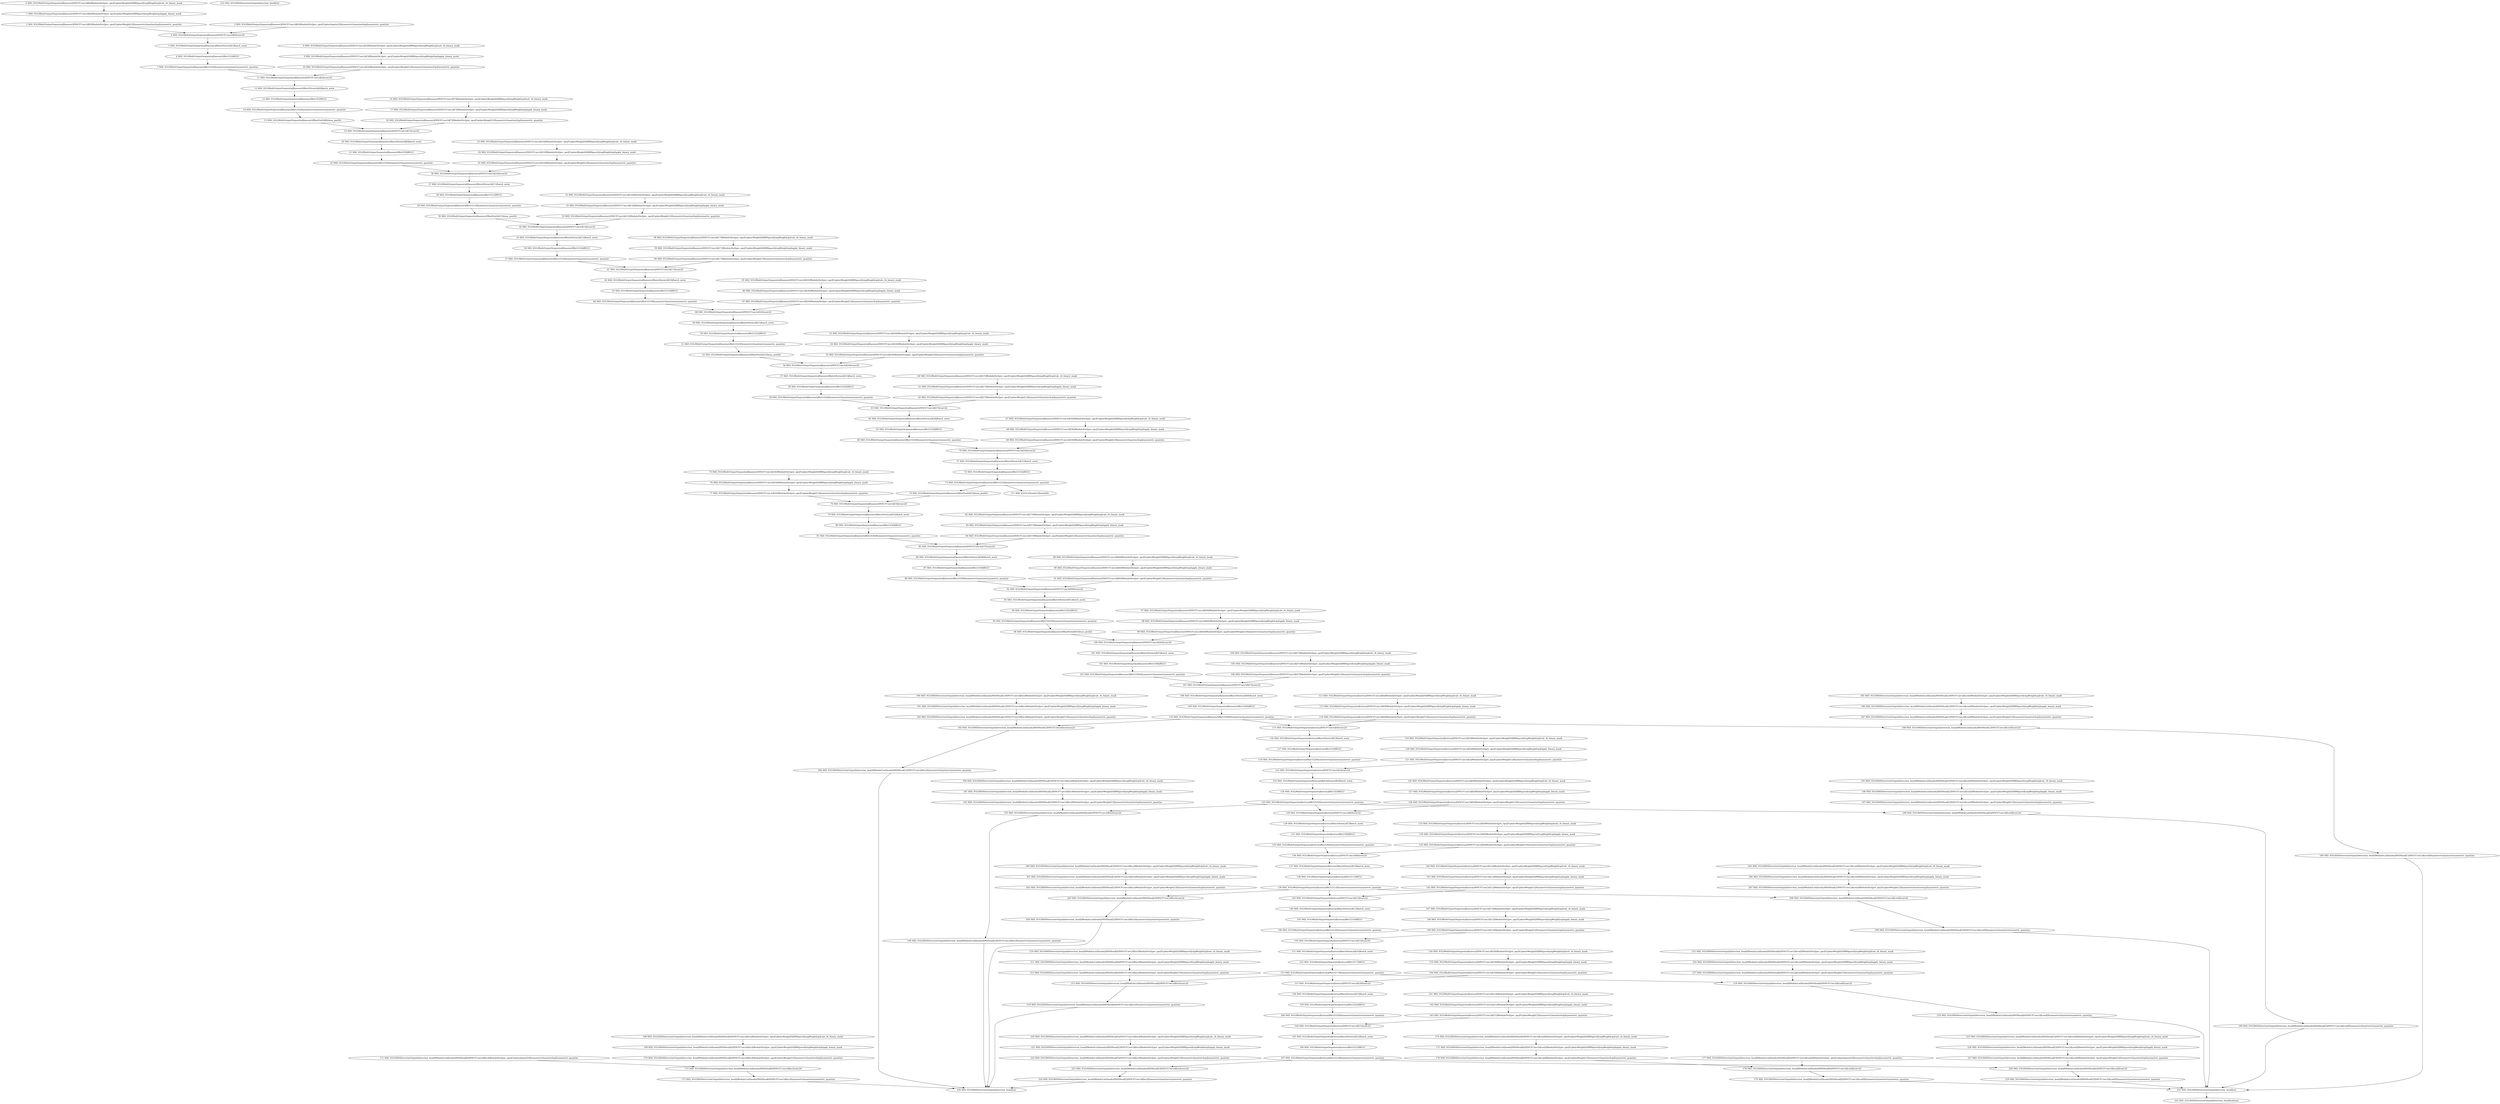 strict digraph  {
"0 SSD_VGG/MultiOutputSequential[basenet]/NNCFConv2d[0]/ModuleDict[pre_ops]/UpdateWeight[0]/RBSparsifyingWeight[op]/calc_rb_binary_mask" [id=0, scope="SSD_VGG/MultiOutputSequential[basenet]/NNCFConv2d[0]/ModuleDict[pre_ops]/UpdateWeight[0]/RBSparsifyingWeight[op]", type=calc_rb_binary_mask];
"1 SSD_VGG/MultiOutputSequential[basenet]/NNCFConv2d[0]/ModuleDict[pre_ops]/UpdateWeight[0]/RBSparsifyingWeight[op]/apply_binary_mask" [id=1, scope="SSD_VGG/MultiOutputSequential[basenet]/NNCFConv2d[0]/ModuleDict[pre_ops]/UpdateWeight[0]/RBSparsifyingWeight[op]", type=apply_binary_mask];
"2 SSD_VGG/MultiOutputSequential[basenet]/NNCFConv2d[0]/ModuleDict[pre_ops]/UpdateWeight[1]/SymmetricQuantizer[op]/symmetric_quantize" [id=2, scope="SSD_VGG/MultiOutputSequential[basenet]/NNCFConv2d[0]/ModuleDict[pre_ops]/UpdateWeight[1]/SymmetricQuantizer[op]", type=symmetric_quantize];
"3 SSD_VGG/MultiOutputSequential[basenet]/NNCFConv2d[0]/ModuleDict[pre_ops]/UpdateInputs[2]/SymmetricQuantizer[op]/symmetric_quantize" [id=3, scope="SSD_VGG/MultiOutputSequential[basenet]/NNCFConv2d[0]/ModuleDict[pre_ops]/UpdateInputs[2]/SymmetricQuantizer[op]", type=symmetric_quantize];
"4 SSD_VGG/MultiOutputSequential[basenet]/NNCFConv2d[0]/conv2d" [id=4, scope="SSD_VGG/MultiOutputSequential[basenet]/NNCFConv2d[0]", type=conv2d];
"5 SSD_VGG/MultiOutputSequential[basenet]/BatchNorm2d[1]/batch_norm" [id=5, scope="SSD_VGG/MultiOutputSequential[basenet]/BatchNorm2d[1]", type=batch_norm];
"6 SSD_VGG/MultiOutputSequential[basenet]/ReLU[2]/RELU" [id=6, scope="SSD_VGG/MultiOutputSequential[basenet]/ReLU[2]", type=RELU];
"7 SSD_VGG/MultiOutputSequential[basenet]/ReLU[2]/SymmetricQuantizer/symmetric_quantize" [id=7, scope="SSD_VGG/MultiOutputSequential[basenet]/ReLU[2]/SymmetricQuantizer", type=symmetric_quantize];
"8 SSD_VGG/MultiOutputSequential[basenet]/NNCFConv2d[3]/ModuleDict[pre_ops]/UpdateWeight[0]/RBSparsifyingWeight[op]/calc_rb_binary_mask" [id=8, scope="SSD_VGG/MultiOutputSequential[basenet]/NNCFConv2d[3]/ModuleDict[pre_ops]/UpdateWeight[0]/RBSparsifyingWeight[op]", type=calc_rb_binary_mask];
"9 SSD_VGG/MultiOutputSequential[basenet]/NNCFConv2d[3]/ModuleDict[pre_ops]/UpdateWeight[0]/RBSparsifyingWeight[op]/apply_binary_mask" [id=9, scope="SSD_VGG/MultiOutputSequential[basenet]/NNCFConv2d[3]/ModuleDict[pre_ops]/UpdateWeight[0]/RBSparsifyingWeight[op]", type=apply_binary_mask];
"10 SSD_VGG/MultiOutputSequential[basenet]/NNCFConv2d[3]/ModuleDict[pre_ops]/UpdateWeight[1]/SymmetricQuantizer[op]/symmetric_quantize" [id=10, scope="SSD_VGG/MultiOutputSequential[basenet]/NNCFConv2d[3]/ModuleDict[pre_ops]/UpdateWeight[1]/SymmetricQuantizer[op]", type=symmetric_quantize];
"11 SSD_VGG/MultiOutputSequential[basenet]/NNCFConv2d[3]/conv2d" [id=11, scope="SSD_VGG/MultiOutputSequential[basenet]/NNCFConv2d[3]", type=conv2d];
"12 SSD_VGG/MultiOutputSequential[basenet]/BatchNorm2d[4]/batch_norm" [id=12, scope="SSD_VGG/MultiOutputSequential[basenet]/BatchNorm2d[4]", type=batch_norm];
"13 SSD_VGG/MultiOutputSequential[basenet]/ReLU[5]/RELU" [id=13, scope="SSD_VGG/MultiOutputSequential[basenet]/ReLU[5]", type=RELU];
"14 SSD_VGG/MultiOutputSequential[basenet]/ReLU[5]/SymmetricQuantizer/symmetric_quantize" [id=14, scope="SSD_VGG/MultiOutputSequential[basenet]/ReLU[5]/SymmetricQuantizer", type=symmetric_quantize];
"15 SSD_VGG/MultiOutputSequential[basenet]/MaxPool2d[6]/max_pool2d" [id=15, scope="SSD_VGG/MultiOutputSequential[basenet]/MaxPool2d[6]", type=max_pool2d];
"16 SSD_VGG/MultiOutputSequential[basenet]/NNCFConv2d[7]/ModuleDict[pre_ops]/UpdateWeight[0]/RBSparsifyingWeight[op]/calc_rb_binary_mask" [id=16, scope="SSD_VGG/MultiOutputSequential[basenet]/NNCFConv2d[7]/ModuleDict[pre_ops]/UpdateWeight[0]/RBSparsifyingWeight[op]", type=calc_rb_binary_mask];
"17 SSD_VGG/MultiOutputSequential[basenet]/NNCFConv2d[7]/ModuleDict[pre_ops]/UpdateWeight[0]/RBSparsifyingWeight[op]/apply_binary_mask" [id=17, scope="SSD_VGG/MultiOutputSequential[basenet]/NNCFConv2d[7]/ModuleDict[pre_ops]/UpdateWeight[0]/RBSparsifyingWeight[op]", type=apply_binary_mask];
"18 SSD_VGG/MultiOutputSequential[basenet]/NNCFConv2d[7]/ModuleDict[pre_ops]/UpdateWeight[1]/SymmetricQuantizer[op]/symmetric_quantize" [id=18, scope="SSD_VGG/MultiOutputSequential[basenet]/NNCFConv2d[7]/ModuleDict[pre_ops]/UpdateWeight[1]/SymmetricQuantizer[op]", type=symmetric_quantize];
"19 SSD_VGG/MultiOutputSequential[basenet]/NNCFConv2d[7]/conv2d" [id=19, scope="SSD_VGG/MultiOutputSequential[basenet]/NNCFConv2d[7]", type=conv2d];
"20 SSD_VGG/MultiOutputSequential[basenet]/BatchNorm2d[8]/batch_norm" [id=20, scope="SSD_VGG/MultiOutputSequential[basenet]/BatchNorm2d[8]", type=batch_norm];
"21 SSD_VGG/MultiOutputSequential[basenet]/ReLU[9]/RELU" [id=21, scope="SSD_VGG/MultiOutputSequential[basenet]/ReLU[9]", type=RELU];
"22 SSD_VGG/MultiOutputSequential[basenet]/ReLU[9]/SymmetricQuantizer/symmetric_quantize" [id=22, scope="SSD_VGG/MultiOutputSequential[basenet]/ReLU[9]/SymmetricQuantizer", type=symmetric_quantize];
"23 SSD_VGG/MultiOutputSequential[basenet]/NNCFConv2d[10]/ModuleDict[pre_ops]/UpdateWeight[0]/RBSparsifyingWeight[op]/calc_rb_binary_mask" [id=23, scope="SSD_VGG/MultiOutputSequential[basenet]/NNCFConv2d[10]/ModuleDict[pre_ops]/UpdateWeight[0]/RBSparsifyingWeight[op]", type=calc_rb_binary_mask];
"24 SSD_VGG/MultiOutputSequential[basenet]/NNCFConv2d[10]/ModuleDict[pre_ops]/UpdateWeight[0]/RBSparsifyingWeight[op]/apply_binary_mask" [id=24, scope="SSD_VGG/MultiOutputSequential[basenet]/NNCFConv2d[10]/ModuleDict[pre_ops]/UpdateWeight[0]/RBSparsifyingWeight[op]", type=apply_binary_mask];
"25 SSD_VGG/MultiOutputSequential[basenet]/NNCFConv2d[10]/ModuleDict[pre_ops]/UpdateWeight[1]/SymmetricQuantizer[op]/symmetric_quantize" [id=25, scope="SSD_VGG/MultiOutputSequential[basenet]/NNCFConv2d[10]/ModuleDict[pre_ops]/UpdateWeight[1]/SymmetricQuantizer[op]", type=symmetric_quantize];
"26 SSD_VGG/MultiOutputSequential[basenet]/NNCFConv2d[10]/conv2d" [id=26, scope="SSD_VGG/MultiOutputSequential[basenet]/NNCFConv2d[10]", type=conv2d];
"27 SSD_VGG/MultiOutputSequential[basenet]/BatchNorm2d[11]/batch_norm" [id=27, scope="SSD_VGG/MultiOutputSequential[basenet]/BatchNorm2d[11]", type=batch_norm];
"28 SSD_VGG/MultiOutputSequential[basenet]/ReLU[12]/RELU" [id=28, scope="SSD_VGG/MultiOutputSequential[basenet]/ReLU[12]", type=RELU];
"29 SSD_VGG/MultiOutputSequential[basenet]/ReLU[12]/SymmetricQuantizer/symmetric_quantize" [id=29, scope="SSD_VGG/MultiOutputSequential[basenet]/ReLU[12]/SymmetricQuantizer", type=symmetric_quantize];
"30 SSD_VGG/MultiOutputSequential[basenet]/MaxPool2d[13]/max_pool2d" [id=30, scope="SSD_VGG/MultiOutputSequential[basenet]/MaxPool2d[13]", type=max_pool2d];
"31 SSD_VGG/MultiOutputSequential[basenet]/NNCFConv2d[14]/ModuleDict[pre_ops]/UpdateWeight[0]/RBSparsifyingWeight[op]/calc_rb_binary_mask" [id=31, scope="SSD_VGG/MultiOutputSequential[basenet]/NNCFConv2d[14]/ModuleDict[pre_ops]/UpdateWeight[0]/RBSparsifyingWeight[op]", type=calc_rb_binary_mask];
"32 SSD_VGG/MultiOutputSequential[basenet]/NNCFConv2d[14]/ModuleDict[pre_ops]/UpdateWeight[0]/RBSparsifyingWeight[op]/apply_binary_mask" [id=32, scope="SSD_VGG/MultiOutputSequential[basenet]/NNCFConv2d[14]/ModuleDict[pre_ops]/UpdateWeight[0]/RBSparsifyingWeight[op]", type=apply_binary_mask];
"33 SSD_VGG/MultiOutputSequential[basenet]/NNCFConv2d[14]/ModuleDict[pre_ops]/UpdateWeight[1]/SymmetricQuantizer[op]/symmetric_quantize" [id=33, scope="SSD_VGG/MultiOutputSequential[basenet]/NNCFConv2d[14]/ModuleDict[pre_ops]/UpdateWeight[1]/SymmetricQuantizer[op]", type=symmetric_quantize];
"34 SSD_VGG/MultiOutputSequential[basenet]/NNCFConv2d[14]/conv2d" [id=34, scope="SSD_VGG/MultiOutputSequential[basenet]/NNCFConv2d[14]", type=conv2d];
"35 SSD_VGG/MultiOutputSequential[basenet]/BatchNorm2d[15]/batch_norm" [id=35, scope="SSD_VGG/MultiOutputSequential[basenet]/BatchNorm2d[15]", type=batch_norm];
"36 SSD_VGG/MultiOutputSequential[basenet]/ReLU[16]/RELU" [id=36, scope="SSD_VGG/MultiOutputSequential[basenet]/ReLU[16]", type=RELU];
"37 SSD_VGG/MultiOutputSequential[basenet]/ReLU[16]/SymmetricQuantizer/symmetric_quantize" [id=37, scope="SSD_VGG/MultiOutputSequential[basenet]/ReLU[16]/SymmetricQuantizer", type=symmetric_quantize];
"38 SSD_VGG/MultiOutputSequential[basenet]/NNCFConv2d[17]/ModuleDict[pre_ops]/UpdateWeight[0]/RBSparsifyingWeight[op]/calc_rb_binary_mask" [id=38, scope="SSD_VGG/MultiOutputSequential[basenet]/NNCFConv2d[17]/ModuleDict[pre_ops]/UpdateWeight[0]/RBSparsifyingWeight[op]", type=calc_rb_binary_mask];
"39 SSD_VGG/MultiOutputSequential[basenet]/NNCFConv2d[17]/ModuleDict[pre_ops]/UpdateWeight[0]/RBSparsifyingWeight[op]/apply_binary_mask" [id=39, scope="SSD_VGG/MultiOutputSequential[basenet]/NNCFConv2d[17]/ModuleDict[pre_ops]/UpdateWeight[0]/RBSparsifyingWeight[op]", type=apply_binary_mask];
"40 SSD_VGG/MultiOutputSequential[basenet]/NNCFConv2d[17]/ModuleDict[pre_ops]/UpdateWeight[1]/SymmetricQuantizer[op]/symmetric_quantize" [id=40, scope="SSD_VGG/MultiOutputSequential[basenet]/NNCFConv2d[17]/ModuleDict[pre_ops]/UpdateWeight[1]/SymmetricQuantizer[op]", type=symmetric_quantize];
"41 SSD_VGG/MultiOutputSequential[basenet]/NNCFConv2d[17]/conv2d" [id=41, scope="SSD_VGG/MultiOutputSequential[basenet]/NNCFConv2d[17]", type=conv2d];
"42 SSD_VGG/MultiOutputSequential[basenet]/BatchNorm2d[18]/batch_norm" [id=42, scope="SSD_VGG/MultiOutputSequential[basenet]/BatchNorm2d[18]", type=batch_norm];
"43 SSD_VGG/MultiOutputSequential[basenet]/ReLU[19]/RELU" [id=43, scope="SSD_VGG/MultiOutputSequential[basenet]/ReLU[19]", type=RELU];
"44 SSD_VGG/MultiOutputSequential[basenet]/ReLU[19]/SymmetricQuantizer/symmetric_quantize" [id=44, scope="SSD_VGG/MultiOutputSequential[basenet]/ReLU[19]/SymmetricQuantizer", type=symmetric_quantize];
"45 SSD_VGG/MultiOutputSequential[basenet]/NNCFConv2d[20]/ModuleDict[pre_ops]/UpdateWeight[0]/RBSparsifyingWeight[op]/calc_rb_binary_mask" [id=45, scope="SSD_VGG/MultiOutputSequential[basenet]/NNCFConv2d[20]/ModuleDict[pre_ops]/UpdateWeight[0]/RBSparsifyingWeight[op]", type=calc_rb_binary_mask];
"46 SSD_VGG/MultiOutputSequential[basenet]/NNCFConv2d[20]/ModuleDict[pre_ops]/UpdateWeight[0]/RBSparsifyingWeight[op]/apply_binary_mask" [id=46, scope="SSD_VGG/MultiOutputSequential[basenet]/NNCFConv2d[20]/ModuleDict[pre_ops]/UpdateWeight[0]/RBSparsifyingWeight[op]", type=apply_binary_mask];
"47 SSD_VGG/MultiOutputSequential[basenet]/NNCFConv2d[20]/ModuleDict[pre_ops]/UpdateWeight[1]/SymmetricQuantizer[op]/symmetric_quantize" [id=47, scope="SSD_VGG/MultiOutputSequential[basenet]/NNCFConv2d[20]/ModuleDict[pre_ops]/UpdateWeight[1]/SymmetricQuantizer[op]", type=symmetric_quantize];
"48 SSD_VGG/MultiOutputSequential[basenet]/NNCFConv2d[20]/conv2d" [id=48, scope="SSD_VGG/MultiOutputSequential[basenet]/NNCFConv2d[20]", type=conv2d];
"49 SSD_VGG/MultiOutputSequential[basenet]/BatchNorm2d[21]/batch_norm" [id=49, scope="SSD_VGG/MultiOutputSequential[basenet]/BatchNorm2d[21]", type=batch_norm];
"50 SSD_VGG/MultiOutputSequential[basenet]/ReLU[22]/RELU" [id=50, scope="SSD_VGG/MultiOutputSequential[basenet]/ReLU[22]", type=RELU];
"51 SSD_VGG/MultiOutputSequential[basenet]/ReLU[22]/SymmetricQuantizer/symmetric_quantize" [id=51, scope="SSD_VGG/MultiOutputSequential[basenet]/ReLU[22]/SymmetricQuantizer", type=symmetric_quantize];
"52 SSD_VGG/MultiOutputSequential[basenet]/MaxPool2d[23]/max_pool2d" [id=52, scope="SSD_VGG/MultiOutputSequential[basenet]/MaxPool2d[23]", type=max_pool2d];
"53 SSD_VGG/MultiOutputSequential[basenet]/NNCFConv2d[24]/ModuleDict[pre_ops]/UpdateWeight[0]/RBSparsifyingWeight[op]/calc_rb_binary_mask" [id=53, scope="SSD_VGG/MultiOutputSequential[basenet]/NNCFConv2d[24]/ModuleDict[pre_ops]/UpdateWeight[0]/RBSparsifyingWeight[op]", type=calc_rb_binary_mask];
"54 SSD_VGG/MultiOutputSequential[basenet]/NNCFConv2d[24]/ModuleDict[pre_ops]/UpdateWeight[0]/RBSparsifyingWeight[op]/apply_binary_mask" [id=54, scope="SSD_VGG/MultiOutputSequential[basenet]/NNCFConv2d[24]/ModuleDict[pre_ops]/UpdateWeight[0]/RBSparsifyingWeight[op]", type=apply_binary_mask];
"55 SSD_VGG/MultiOutputSequential[basenet]/NNCFConv2d[24]/ModuleDict[pre_ops]/UpdateWeight[1]/SymmetricQuantizer[op]/symmetric_quantize" [id=55, scope="SSD_VGG/MultiOutputSequential[basenet]/NNCFConv2d[24]/ModuleDict[pre_ops]/UpdateWeight[1]/SymmetricQuantizer[op]", type=symmetric_quantize];
"56 SSD_VGG/MultiOutputSequential[basenet]/NNCFConv2d[24]/conv2d" [id=56, scope="SSD_VGG/MultiOutputSequential[basenet]/NNCFConv2d[24]", type=conv2d];
"57 SSD_VGG/MultiOutputSequential[basenet]/BatchNorm2d[25]/batch_norm" [id=57, scope="SSD_VGG/MultiOutputSequential[basenet]/BatchNorm2d[25]", type=batch_norm];
"58 SSD_VGG/MultiOutputSequential[basenet]/ReLU[26]/RELU" [id=58, scope="SSD_VGG/MultiOutputSequential[basenet]/ReLU[26]", type=RELU];
"59 SSD_VGG/MultiOutputSequential[basenet]/ReLU[26]/SymmetricQuantizer/symmetric_quantize" [id=59, scope="SSD_VGG/MultiOutputSequential[basenet]/ReLU[26]/SymmetricQuantizer", type=symmetric_quantize];
"60 SSD_VGG/MultiOutputSequential[basenet]/NNCFConv2d[27]/ModuleDict[pre_ops]/UpdateWeight[0]/RBSparsifyingWeight[op]/calc_rb_binary_mask" [id=60, scope="SSD_VGG/MultiOutputSequential[basenet]/NNCFConv2d[27]/ModuleDict[pre_ops]/UpdateWeight[0]/RBSparsifyingWeight[op]", type=calc_rb_binary_mask];
"61 SSD_VGG/MultiOutputSequential[basenet]/NNCFConv2d[27]/ModuleDict[pre_ops]/UpdateWeight[0]/RBSparsifyingWeight[op]/apply_binary_mask" [id=61, scope="SSD_VGG/MultiOutputSequential[basenet]/NNCFConv2d[27]/ModuleDict[pre_ops]/UpdateWeight[0]/RBSparsifyingWeight[op]", type=apply_binary_mask];
"62 SSD_VGG/MultiOutputSequential[basenet]/NNCFConv2d[27]/ModuleDict[pre_ops]/UpdateWeight[1]/SymmetricQuantizer[op]/symmetric_quantize" [id=62, scope="SSD_VGG/MultiOutputSequential[basenet]/NNCFConv2d[27]/ModuleDict[pre_ops]/UpdateWeight[1]/SymmetricQuantizer[op]", type=symmetric_quantize];
"63 SSD_VGG/MultiOutputSequential[basenet]/NNCFConv2d[27]/conv2d" [id=63, scope="SSD_VGG/MultiOutputSequential[basenet]/NNCFConv2d[27]", type=conv2d];
"64 SSD_VGG/MultiOutputSequential[basenet]/BatchNorm2d[28]/batch_norm" [id=64, scope="SSD_VGG/MultiOutputSequential[basenet]/BatchNorm2d[28]", type=batch_norm];
"65 SSD_VGG/MultiOutputSequential[basenet]/ReLU[29]/RELU" [id=65, scope="SSD_VGG/MultiOutputSequential[basenet]/ReLU[29]", type=RELU];
"66 SSD_VGG/MultiOutputSequential[basenet]/ReLU[29]/SymmetricQuantizer/symmetric_quantize" [id=66, scope="SSD_VGG/MultiOutputSequential[basenet]/ReLU[29]/SymmetricQuantizer", type=symmetric_quantize];
"67 SSD_VGG/MultiOutputSequential[basenet]/NNCFConv2d[30]/ModuleDict[pre_ops]/UpdateWeight[0]/RBSparsifyingWeight[op]/calc_rb_binary_mask" [id=67, scope="SSD_VGG/MultiOutputSequential[basenet]/NNCFConv2d[30]/ModuleDict[pre_ops]/UpdateWeight[0]/RBSparsifyingWeight[op]", type=calc_rb_binary_mask];
"68 SSD_VGG/MultiOutputSequential[basenet]/NNCFConv2d[30]/ModuleDict[pre_ops]/UpdateWeight[0]/RBSparsifyingWeight[op]/apply_binary_mask" [id=68, scope="SSD_VGG/MultiOutputSequential[basenet]/NNCFConv2d[30]/ModuleDict[pre_ops]/UpdateWeight[0]/RBSparsifyingWeight[op]", type=apply_binary_mask];
"69 SSD_VGG/MultiOutputSequential[basenet]/NNCFConv2d[30]/ModuleDict[pre_ops]/UpdateWeight[1]/SymmetricQuantizer[op]/symmetric_quantize" [id=69, scope="SSD_VGG/MultiOutputSequential[basenet]/NNCFConv2d[30]/ModuleDict[pre_ops]/UpdateWeight[1]/SymmetricQuantizer[op]", type=symmetric_quantize];
"70 SSD_VGG/MultiOutputSequential[basenet]/NNCFConv2d[30]/conv2d" [id=70, scope="SSD_VGG/MultiOutputSequential[basenet]/NNCFConv2d[30]", type=conv2d];
"71 SSD_VGG/MultiOutputSequential[basenet]/BatchNorm2d[31]/batch_norm" [id=71, scope="SSD_VGG/MultiOutputSequential[basenet]/BatchNorm2d[31]", type=batch_norm];
"72 SSD_VGG/MultiOutputSequential[basenet]/ReLU[32]/RELU" [id=72, scope="SSD_VGG/MultiOutputSequential[basenet]/ReLU[32]", type=RELU];
"73 SSD_VGG/MultiOutputSequential[basenet]/ReLU[32]/SymmetricQuantizer/symmetric_quantize" [id=73, scope="SSD_VGG/MultiOutputSequential[basenet]/ReLU[32]/SymmetricQuantizer", type=symmetric_quantize];
"74 SSD_VGG/MultiOutputSequential[basenet]/MaxPool2d[33]/max_pool2d" [id=74, scope="SSD_VGG/MultiOutputSequential[basenet]/MaxPool2d[33]", type=max_pool2d];
"75 SSD_VGG/MultiOutputSequential[basenet]/NNCFConv2d[34]/ModuleDict[pre_ops]/UpdateWeight[0]/RBSparsifyingWeight[op]/calc_rb_binary_mask" [id=75, scope="SSD_VGG/MultiOutputSequential[basenet]/NNCFConv2d[34]/ModuleDict[pre_ops]/UpdateWeight[0]/RBSparsifyingWeight[op]", type=calc_rb_binary_mask];
"76 SSD_VGG/MultiOutputSequential[basenet]/NNCFConv2d[34]/ModuleDict[pre_ops]/UpdateWeight[0]/RBSparsifyingWeight[op]/apply_binary_mask" [id=76, scope="SSD_VGG/MultiOutputSequential[basenet]/NNCFConv2d[34]/ModuleDict[pre_ops]/UpdateWeight[0]/RBSparsifyingWeight[op]", type=apply_binary_mask];
"77 SSD_VGG/MultiOutputSequential[basenet]/NNCFConv2d[34]/ModuleDict[pre_ops]/UpdateWeight[1]/SymmetricQuantizer[op]/symmetric_quantize" [id=77, scope="SSD_VGG/MultiOutputSequential[basenet]/NNCFConv2d[34]/ModuleDict[pre_ops]/UpdateWeight[1]/SymmetricQuantizer[op]", type=symmetric_quantize];
"78 SSD_VGG/MultiOutputSequential[basenet]/NNCFConv2d[34]/conv2d" [id=78, scope="SSD_VGG/MultiOutputSequential[basenet]/NNCFConv2d[34]", type=conv2d];
"79 SSD_VGG/MultiOutputSequential[basenet]/BatchNorm2d[35]/batch_norm" [id=79, scope="SSD_VGG/MultiOutputSequential[basenet]/BatchNorm2d[35]", type=batch_norm];
"80 SSD_VGG/MultiOutputSequential[basenet]/ReLU[36]/RELU" [id=80, scope="SSD_VGG/MultiOutputSequential[basenet]/ReLU[36]", type=RELU];
"81 SSD_VGG/MultiOutputSequential[basenet]/ReLU[36]/SymmetricQuantizer/symmetric_quantize" [id=81, scope="SSD_VGG/MultiOutputSequential[basenet]/ReLU[36]/SymmetricQuantizer", type=symmetric_quantize];
"82 SSD_VGG/MultiOutputSequential[basenet]/NNCFConv2d[37]/ModuleDict[pre_ops]/UpdateWeight[0]/RBSparsifyingWeight[op]/calc_rb_binary_mask" [id=82, scope="SSD_VGG/MultiOutputSequential[basenet]/NNCFConv2d[37]/ModuleDict[pre_ops]/UpdateWeight[0]/RBSparsifyingWeight[op]", type=calc_rb_binary_mask];
"83 SSD_VGG/MultiOutputSequential[basenet]/NNCFConv2d[37]/ModuleDict[pre_ops]/UpdateWeight[0]/RBSparsifyingWeight[op]/apply_binary_mask" [id=83, scope="SSD_VGG/MultiOutputSequential[basenet]/NNCFConv2d[37]/ModuleDict[pre_ops]/UpdateWeight[0]/RBSparsifyingWeight[op]", type=apply_binary_mask];
"84 SSD_VGG/MultiOutputSequential[basenet]/NNCFConv2d[37]/ModuleDict[pre_ops]/UpdateWeight[1]/SymmetricQuantizer[op]/symmetric_quantize" [id=84, scope="SSD_VGG/MultiOutputSequential[basenet]/NNCFConv2d[37]/ModuleDict[pre_ops]/UpdateWeight[1]/SymmetricQuantizer[op]", type=symmetric_quantize];
"85 SSD_VGG/MultiOutputSequential[basenet]/NNCFConv2d[37]/conv2d" [id=85, scope="SSD_VGG/MultiOutputSequential[basenet]/NNCFConv2d[37]", type=conv2d];
"86 SSD_VGG/MultiOutputSequential[basenet]/BatchNorm2d[38]/batch_norm" [id=86, scope="SSD_VGG/MultiOutputSequential[basenet]/BatchNorm2d[38]", type=batch_norm];
"87 SSD_VGG/MultiOutputSequential[basenet]/ReLU[39]/RELU" [id=87, scope="SSD_VGG/MultiOutputSequential[basenet]/ReLU[39]", type=RELU];
"88 SSD_VGG/MultiOutputSequential[basenet]/ReLU[39]/SymmetricQuantizer/symmetric_quantize" [id=88, scope="SSD_VGG/MultiOutputSequential[basenet]/ReLU[39]/SymmetricQuantizer", type=symmetric_quantize];
"89 SSD_VGG/MultiOutputSequential[basenet]/NNCFConv2d[40]/ModuleDict[pre_ops]/UpdateWeight[0]/RBSparsifyingWeight[op]/calc_rb_binary_mask" [id=89, scope="SSD_VGG/MultiOutputSequential[basenet]/NNCFConv2d[40]/ModuleDict[pre_ops]/UpdateWeight[0]/RBSparsifyingWeight[op]", type=calc_rb_binary_mask];
"90 SSD_VGG/MultiOutputSequential[basenet]/NNCFConv2d[40]/ModuleDict[pre_ops]/UpdateWeight[0]/RBSparsifyingWeight[op]/apply_binary_mask" [id=90, scope="SSD_VGG/MultiOutputSequential[basenet]/NNCFConv2d[40]/ModuleDict[pre_ops]/UpdateWeight[0]/RBSparsifyingWeight[op]", type=apply_binary_mask];
"91 SSD_VGG/MultiOutputSequential[basenet]/NNCFConv2d[40]/ModuleDict[pre_ops]/UpdateWeight[1]/SymmetricQuantizer[op]/symmetric_quantize" [id=91, scope="SSD_VGG/MultiOutputSequential[basenet]/NNCFConv2d[40]/ModuleDict[pre_ops]/UpdateWeight[1]/SymmetricQuantizer[op]", type=symmetric_quantize];
"92 SSD_VGG/MultiOutputSequential[basenet]/NNCFConv2d[40]/conv2d" [id=92, scope="SSD_VGG/MultiOutputSequential[basenet]/NNCFConv2d[40]", type=conv2d];
"93 SSD_VGG/MultiOutputSequential[basenet]/BatchNorm2d[41]/batch_norm" [id=93, scope="SSD_VGG/MultiOutputSequential[basenet]/BatchNorm2d[41]", type=batch_norm];
"94 SSD_VGG/MultiOutputSequential[basenet]/ReLU[42]/RELU" [id=94, scope="SSD_VGG/MultiOutputSequential[basenet]/ReLU[42]", type=RELU];
"95 SSD_VGG/MultiOutputSequential[basenet]/ReLU[42]/SymmetricQuantizer/symmetric_quantize" [id=95, scope="SSD_VGG/MultiOutputSequential[basenet]/ReLU[42]/SymmetricQuantizer", type=symmetric_quantize];
"96 SSD_VGG/MultiOutputSequential[basenet]/MaxPool2d[43]/max_pool2d" [id=96, scope="SSD_VGG/MultiOutputSequential[basenet]/MaxPool2d[43]", type=max_pool2d];
"97 SSD_VGG/MultiOutputSequential[basenet]/NNCFConv2d[44]/ModuleDict[pre_ops]/UpdateWeight[0]/RBSparsifyingWeight[op]/calc_rb_binary_mask" [id=97, scope="SSD_VGG/MultiOutputSequential[basenet]/NNCFConv2d[44]/ModuleDict[pre_ops]/UpdateWeight[0]/RBSparsifyingWeight[op]", type=calc_rb_binary_mask];
"98 SSD_VGG/MultiOutputSequential[basenet]/NNCFConv2d[44]/ModuleDict[pre_ops]/UpdateWeight[0]/RBSparsifyingWeight[op]/apply_binary_mask" [id=98, scope="SSD_VGG/MultiOutputSequential[basenet]/NNCFConv2d[44]/ModuleDict[pre_ops]/UpdateWeight[0]/RBSparsifyingWeight[op]", type=apply_binary_mask];
"99 SSD_VGG/MultiOutputSequential[basenet]/NNCFConv2d[44]/ModuleDict[pre_ops]/UpdateWeight[1]/SymmetricQuantizer[op]/symmetric_quantize" [id=99, scope="SSD_VGG/MultiOutputSequential[basenet]/NNCFConv2d[44]/ModuleDict[pre_ops]/UpdateWeight[1]/SymmetricQuantizer[op]", type=symmetric_quantize];
"100 SSD_VGG/MultiOutputSequential[basenet]/NNCFConv2d[44]/conv2d" [id=100, scope="SSD_VGG/MultiOutputSequential[basenet]/NNCFConv2d[44]", type=conv2d];
"101 SSD_VGG/MultiOutputSequential[basenet]/BatchNorm2d[45]/batch_norm" [id=101, scope="SSD_VGG/MultiOutputSequential[basenet]/BatchNorm2d[45]", type=batch_norm];
"102 SSD_VGG/MultiOutputSequential[basenet]/ReLU[46]/RELU" [id=102, scope="SSD_VGG/MultiOutputSequential[basenet]/ReLU[46]", type=RELU];
"103 SSD_VGG/MultiOutputSequential[basenet]/ReLU[46]/SymmetricQuantizer/symmetric_quantize" [id=103, scope="SSD_VGG/MultiOutputSequential[basenet]/ReLU[46]/SymmetricQuantizer", type=symmetric_quantize];
"104 SSD_VGG/MultiOutputSequential[basenet]/NNCFConv2d[47]/ModuleDict[pre_ops]/UpdateWeight[0]/RBSparsifyingWeight[op]/calc_rb_binary_mask" [id=104, scope="SSD_VGG/MultiOutputSequential[basenet]/NNCFConv2d[47]/ModuleDict[pre_ops]/UpdateWeight[0]/RBSparsifyingWeight[op]", type=calc_rb_binary_mask];
"105 SSD_VGG/MultiOutputSequential[basenet]/NNCFConv2d[47]/ModuleDict[pre_ops]/UpdateWeight[0]/RBSparsifyingWeight[op]/apply_binary_mask" [id=105, scope="SSD_VGG/MultiOutputSequential[basenet]/NNCFConv2d[47]/ModuleDict[pre_ops]/UpdateWeight[0]/RBSparsifyingWeight[op]", type=apply_binary_mask];
"106 SSD_VGG/MultiOutputSequential[basenet]/NNCFConv2d[47]/ModuleDict[pre_ops]/UpdateWeight[1]/SymmetricQuantizer[op]/symmetric_quantize" [id=106, scope="SSD_VGG/MultiOutputSequential[basenet]/NNCFConv2d[47]/ModuleDict[pre_ops]/UpdateWeight[1]/SymmetricQuantizer[op]", type=symmetric_quantize];
"107 SSD_VGG/MultiOutputSequential[basenet]/NNCFConv2d[47]/conv2d" [id=107, scope="SSD_VGG/MultiOutputSequential[basenet]/NNCFConv2d[47]", type=conv2d];
"108 SSD_VGG/MultiOutputSequential[basenet]/BatchNorm2d[48]/batch_norm" [id=108, scope="SSD_VGG/MultiOutputSequential[basenet]/BatchNorm2d[48]", type=batch_norm];
"109 SSD_VGG/MultiOutputSequential[basenet]/ReLU[49]/RELU" [id=109, scope="SSD_VGG/MultiOutputSequential[basenet]/ReLU[49]", type=RELU];
"110 SSD_VGG/MultiOutputSequential[basenet]/ReLU[49]/SymmetricQuantizer/symmetric_quantize" [id=110, scope="SSD_VGG/MultiOutputSequential[basenet]/ReLU[49]/SymmetricQuantizer", type=symmetric_quantize];
"111 SSD_VGG/L2Norm[L2Norm]/div" [id=111, scope="SSD_VGG/L2Norm[L2Norm]", type=div];
"112 SSD_VGG/MultiOutputSequential[extras]/NNCFConv2d[0]/ModuleDict[pre_ops]/UpdateWeight[0]/RBSparsifyingWeight[op]/calc_rb_binary_mask" [id=112, scope="SSD_VGG/MultiOutputSequential[extras]/NNCFConv2d[0]/ModuleDict[pre_ops]/UpdateWeight[0]/RBSparsifyingWeight[op]", type=calc_rb_binary_mask];
"113 SSD_VGG/MultiOutputSequential[extras]/NNCFConv2d[0]/ModuleDict[pre_ops]/UpdateWeight[0]/RBSparsifyingWeight[op]/apply_binary_mask" [id=113, scope="SSD_VGG/MultiOutputSequential[extras]/NNCFConv2d[0]/ModuleDict[pre_ops]/UpdateWeight[0]/RBSparsifyingWeight[op]", type=apply_binary_mask];
"114 SSD_VGG/MultiOutputSequential[extras]/NNCFConv2d[0]/ModuleDict[pre_ops]/UpdateWeight[1]/SymmetricQuantizer[op]/symmetric_quantize" [id=114, scope="SSD_VGG/MultiOutputSequential[extras]/NNCFConv2d[0]/ModuleDict[pre_ops]/UpdateWeight[1]/SymmetricQuantizer[op]", type=symmetric_quantize];
"115 SSD_VGG/MultiOutputSequential[extras]/NNCFConv2d[0]/conv2d" [id=115, scope="SSD_VGG/MultiOutputSequential[extras]/NNCFConv2d[0]", type=conv2d];
"116 SSD_VGG/MultiOutputSequential[extras]/BatchNorm2d[1]/batch_norm" [id=116, scope="SSD_VGG/MultiOutputSequential[extras]/BatchNorm2d[1]", type=batch_norm];
"117 SSD_VGG/MultiOutputSequential[extras]/ReLU[2]/RELU" [id=117, scope="SSD_VGG/MultiOutputSequential[extras]/ReLU[2]", type=RELU];
"118 SSD_VGG/MultiOutputSequential[extras]/ReLU[2]/SymmetricQuantizer/symmetric_quantize" [id=118, scope="SSD_VGG/MultiOutputSequential[extras]/ReLU[2]/SymmetricQuantizer", type=symmetric_quantize];
"119 SSD_VGG/MultiOutputSequential[extras]/NNCFConv2d[3]/ModuleDict[pre_ops]/UpdateWeight[0]/RBSparsifyingWeight[op]/calc_rb_binary_mask" [id=119, scope="SSD_VGG/MultiOutputSequential[extras]/NNCFConv2d[3]/ModuleDict[pre_ops]/UpdateWeight[0]/RBSparsifyingWeight[op]", type=calc_rb_binary_mask];
"120 SSD_VGG/MultiOutputSequential[extras]/NNCFConv2d[3]/ModuleDict[pre_ops]/UpdateWeight[0]/RBSparsifyingWeight[op]/apply_binary_mask" [id=120, scope="SSD_VGG/MultiOutputSequential[extras]/NNCFConv2d[3]/ModuleDict[pre_ops]/UpdateWeight[0]/RBSparsifyingWeight[op]", type=apply_binary_mask];
"121 SSD_VGG/MultiOutputSequential[extras]/NNCFConv2d[3]/ModuleDict[pre_ops]/UpdateWeight[1]/SymmetricQuantizer[op]/symmetric_quantize" [id=121, scope="SSD_VGG/MultiOutputSequential[extras]/NNCFConv2d[3]/ModuleDict[pre_ops]/UpdateWeight[1]/SymmetricQuantizer[op]", type=symmetric_quantize];
"122 SSD_VGG/MultiOutputSequential[extras]/NNCFConv2d[3]/conv2d" [id=122, scope="SSD_VGG/MultiOutputSequential[extras]/NNCFConv2d[3]", type=conv2d];
"123 SSD_VGG/MultiOutputSequential[extras]/BatchNorm2d[4]/batch_norm" [id=123, scope="SSD_VGG/MultiOutputSequential[extras]/BatchNorm2d[4]", type=batch_norm];
"124 SSD_VGG/MultiOutputSequential[extras]/ReLU[5]/RELU" [id=124, scope="SSD_VGG/MultiOutputSequential[extras]/ReLU[5]", type=RELU];
"125 SSD_VGG/MultiOutputSequential[extras]/ReLU[5]/SymmetricQuantizer/symmetric_quantize" [id=125, scope="SSD_VGG/MultiOutputSequential[extras]/ReLU[5]/SymmetricQuantizer", type=symmetric_quantize];
"126 SSD_VGG/MultiOutputSequential[extras]/NNCFConv2d[6]/ModuleDict[pre_ops]/UpdateWeight[0]/RBSparsifyingWeight[op]/calc_rb_binary_mask" [id=126, scope="SSD_VGG/MultiOutputSequential[extras]/NNCFConv2d[6]/ModuleDict[pre_ops]/UpdateWeight[0]/RBSparsifyingWeight[op]", type=calc_rb_binary_mask];
"127 SSD_VGG/MultiOutputSequential[extras]/NNCFConv2d[6]/ModuleDict[pre_ops]/UpdateWeight[0]/RBSparsifyingWeight[op]/apply_binary_mask" [id=127, scope="SSD_VGG/MultiOutputSequential[extras]/NNCFConv2d[6]/ModuleDict[pre_ops]/UpdateWeight[0]/RBSparsifyingWeight[op]", type=apply_binary_mask];
"128 SSD_VGG/MultiOutputSequential[extras]/NNCFConv2d[6]/ModuleDict[pre_ops]/UpdateWeight[1]/SymmetricQuantizer[op]/symmetric_quantize" [id=128, scope="SSD_VGG/MultiOutputSequential[extras]/NNCFConv2d[6]/ModuleDict[pre_ops]/UpdateWeight[1]/SymmetricQuantizer[op]", type=symmetric_quantize];
"129 SSD_VGG/MultiOutputSequential[extras]/NNCFConv2d[6]/conv2d" [id=129, scope="SSD_VGG/MultiOutputSequential[extras]/NNCFConv2d[6]", type=conv2d];
"130 SSD_VGG/MultiOutputSequential[extras]/BatchNorm2d[7]/batch_norm" [id=130, scope="SSD_VGG/MultiOutputSequential[extras]/BatchNorm2d[7]", type=batch_norm];
"131 SSD_VGG/MultiOutputSequential[extras]/ReLU[8]/RELU" [id=131, scope="SSD_VGG/MultiOutputSequential[extras]/ReLU[8]", type=RELU];
"132 SSD_VGG/MultiOutputSequential[extras]/ReLU[8]/SymmetricQuantizer/symmetric_quantize" [id=132, scope="SSD_VGG/MultiOutputSequential[extras]/ReLU[8]/SymmetricQuantizer", type=symmetric_quantize];
"133 SSD_VGG/MultiOutputSequential[extras]/NNCFConv2d[9]/ModuleDict[pre_ops]/UpdateWeight[0]/RBSparsifyingWeight[op]/calc_rb_binary_mask" [id=133, scope="SSD_VGG/MultiOutputSequential[extras]/NNCFConv2d[9]/ModuleDict[pre_ops]/UpdateWeight[0]/RBSparsifyingWeight[op]", type=calc_rb_binary_mask];
"134 SSD_VGG/MultiOutputSequential[extras]/NNCFConv2d[9]/ModuleDict[pre_ops]/UpdateWeight[0]/RBSparsifyingWeight[op]/apply_binary_mask" [id=134, scope="SSD_VGG/MultiOutputSequential[extras]/NNCFConv2d[9]/ModuleDict[pre_ops]/UpdateWeight[0]/RBSparsifyingWeight[op]", type=apply_binary_mask];
"135 SSD_VGG/MultiOutputSequential[extras]/NNCFConv2d[9]/ModuleDict[pre_ops]/UpdateWeight[1]/SymmetricQuantizer[op]/symmetric_quantize" [id=135, scope="SSD_VGG/MultiOutputSequential[extras]/NNCFConv2d[9]/ModuleDict[pre_ops]/UpdateWeight[1]/SymmetricQuantizer[op]", type=symmetric_quantize];
"136 SSD_VGG/MultiOutputSequential[extras]/NNCFConv2d[9]/conv2d" [id=136, scope="SSD_VGG/MultiOutputSequential[extras]/NNCFConv2d[9]", type=conv2d];
"137 SSD_VGG/MultiOutputSequential[extras]/BatchNorm2d[10]/batch_norm" [id=137, scope="SSD_VGG/MultiOutputSequential[extras]/BatchNorm2d[10]", type=batch_norm];
"138 SSD_VGG/MultiOutputSequential[extras]/ReLU[11]/RELU" [id=138, scope="SSD_VGG/MultiOutputSequential[extras]/ReLU[11]", type=RELU];
"139 SSD_VGG/MultiOutputSequential[extras]/ReLU[11]/SymmetricQuantizer/symmetric_quantize" [id=139, scope="SSD_VGG/MultiOutputSequential[extras]/ReLU[11]/SymmetricQuantizer", type=symmetric_quantize];
"140 SSD_VGG/MultiOutputSequential[extras]/NNCFConv2d[12]/ModuleDict[pre_ops]/UpdateWeight[0]/RBSparsifyingWeight[op]/calc_rb_binary_mask" [id=140, scope="SSD_VGG/MultiOutputSequential[extras]/NNCFConv2d[12]/ModuleDict[pre_ops]/UpdateWeight[0]/RBSparsifyingWeight[op]", type=calc_rb_binary_mask];
"141 SSD_VGG/MultiOutputSequential[extras]/NNCFConv2d[12]/ModuleDict[pre_ops]/UpdateWeight[0]/RBSparsifyingWeight[op]/apply_binary_mask" [id=141, scope="SSD_VGG/MultiOutputSequential[extras]/NNCFConv2d[12]/ModuleDict[pre_ops]/UpdateWeight[0]/RBSparsifyingWeight[op]", type=apply_binary_mask];
"142 SSD_VGG/MultiOutputSequential[extras]/NNCFConv2d[12]/ModuleDict[pre_ops]/UpdateWeight[1]/SymmetricQuantizer[op]/symmetric_quantize" [id=142, scope="SSD_VGG/MultiOutputSequential[extras]/NNCFConv2d[12]/ModuleDict[pre_ops]/UpdateWeight[1]/SymmetricQuantizer[op]", type=symmetric_quantize];
"143 SSD_VGG/MultiOutputSequential[extras]/NNCFConv2d[12]/conv2d" [id=143, scope="SSD_VGG/MultiOutputSequential[extras]/NNCFConv2d[12]", type=conv2d];
"144 SSD_VGG/MultiOutputSequential[extras]/BatchNorm2d[13]/batch_norm" [id=144, scope="SSD_VGG/MultiOutputSequential[extras]/BatchNorm2d[13]", type=batch_norm];
"145 SSD_VGG/MultiOutputSequential[extras]/ReLU[14]/RELU" [id=145, scope="SSD_VGG/MultiOutputSequential[extras]/ReLU[14]", type=RELU];
"146 SSD_VGG/MultiOutputSequential[extras]/ReLU[14]/SymmetricQuantizer/symmetric_quantize" [id=146, scope="SSD_VGG/MultiOutputSequential[extras]/ReLU[14]/SymmetricQuantizer", type=symmetric_quantize];
"147 SSD_VGG/MultiOutputSequential[extras]/NNCFConv2d[15]/ModuleDict[pre_ops]/UpdateWeight[0]/RBSparsifyingWeight[op]/calc_rb_binary_mask" [id=147, scope="SSD_VGG/MultiOutputSequential[extras]/NNCFConv2d[15]/ModuleDict[pre_ops]/UpdateWeight[0]/RBSparsifyingWeight[op]", type=calc_rb_binary_mask];
"148 SSD_VGG/MultiOutputSequential[extras]/NNCFConv2d[15]/ModuleDict[pre_ops]/UpdateWeight[0]/RBSparsifyingWeight[op]/apply_binary_mask" [id=148, scope="SSD_VGG/MultiOutputSequential[extras]/NNCFConv2d[15]/ModuleDict[pre_ops]/UpdateWeight[0]/RBSparsifyingWeight[op]", type=apply_binary_mask];
"149 SSD_VGG/MultiOutputSequential[extras]/NNCFConv2d[15]/ModuleDict[pre_ops]/UpdateWeight[1]/SymmetricQuantizer[op]/symmetric_quantize" [id=149, scope="SSD_VGG/MultiOutputSequential[extras]/NNCFConv2d[15]/ModuleDict[pre_ops]/UpdateWeight[1]/SymmetricQuantizer[op]", type=symmetric_quantize];
"150 SSD_VGG/MultiOutputSequential[extras]/NNCFConv2d[15]/conv2d" [id=150, scope="SSD_VGG/MultiOutputSequential[extras]/NNCFConv2d[15]", type=conv2d];
"151 SSD_VGG/MultiOutputSequential[extras]/BatchNorm2d[16]/batch_norm" [id=151, scope="SSD_VGG/MultiOutputSequential[extras]/BatchNorm2d[16]", type=batch_norm];
"152 SSD_VGG/MultiOutputSequential[extras]/ReLU[17]/RELU" [id=152, scope="SSD_VGG/MultiOutputSequential[extras]/ReLU[17]", type=RELU];
"153 SSD_VGG/MultiOutputSequential[extras]/ReLU[17]/SymmetricQuantizer/symmetric_quantize" [id=153, scope="SSD_VGG/MultiOutputSequential[extras]/ReLU[17]/SymmetricQuantizer", type=symmetric_quantize];
"154 SSD_VGG/MultiOutputSequential[extras]/NNCFConv2d[18]/ModuleDict[pre_ops]/UpdateWeight[0]/RBSparsifyingWeight[op]/calc_rb_binary_mask" [id=154, scope="SSD_VGG/MultiOutputSequential[extras]/NNCFConv2d[18]/ModuleDict[pre_ops]/UpdateWeight[0]/RBSparsifyingWeight[op]", type=calc_rb_binary_mask];
"155 SSD_VGG/MultiOutputSequential[extras]/NNCFConv2d[18]/ModuleDict[pre_ops]/UpdateWeight[0]/RBSparsifyingWeight[op]/apply_binary_mask" [id=155, scope="SSD_VGG/MultiOutputSequential[extras]/NNCFConv2d[18]/ModuleDict[pre_ops]/UpdateWeight[0]/RBSparsifyingWeight[op]", type=apply_binary_mask];
"156 SSD_VGG/MultiOutputSequential[extras]/NNCFConv2d[18]/ModuleDict[pre_ops]/UpdateWeight[1]/SymmetricQuantizer[op]/symmetric_quantize" [id=156, scope="SSD_VGG/MultiOutputSequential[extras]/NNCFConv2d[18]/ModuleDict[pre_ops]/UpdateWeight[1]/SymmetricQuantizer[op]", type=symmetric_quantize];
"157 SSD_VGG/MultiOutputSequential[extras]/NNCFConv2d[18]/conv2d" [id=157, scope="SSD_VGG/MultiOutputSequential[extras]/NNCFConv2d[18]", type=conv2d];
"158 SSD_VGG/MultiOutputSequential[extras]/BatchNorm2d[19]/batch_norm" [id=158, scope="SSD_VGG/MultiOutputSequential[extras]/BatchNorm2d[19]", type=batch_norm];
"159 SSD_VGG/MultiOutputSequential[extras]/ReLU[20]/RELU" [id=159, scope="SSD_VGG/MultiOutputSequential[extras]/ReLU[20]", type=RELU];
"160 SSD_VGG/MultiOutputSequential[extras]/ReLU[20]/SymmetricQuantizer/symmetric_quantize" [id=160, scope="SSD_VGG/MultiOutputSequential[extras]/ReLU[20]/SymmetricQuantizer", type=symmetric_quantize];
"161 SSD_VGG/MultiOutputSequential[extras]/NNCFConv2d[21]/ModuleDict[pre_ops]/UpdateWeight[0]/RBSparsifyingWeight[op]/calc_rb_binary_mask" [id=161, scope="SSD_VGG/MultiOutputSequential[extras]/NNCFConv2d[21]/ModuleDict[pre_ops]/UpdateWeight[0]/RBSparsifyingWeight[op]", type=calc_rb_binary_mask];
"162 SSD_VGG/MultiOutputSequential[extras]/NNCFConv2d[21]/ModuleDict[pre_ops]/UpdateWeight[0]/RBSparsifyingWeight[op]/apply_binary_mask" [id=162, scope="SSD_VGG/MultiOutputSequential[extras]/NNCFConv2d[21]/ModuleDict[pre_ops]/UpdateWeight[0]/RBSparsifyingWeight[op]", type=apply_binary_mask];
"163 SSD_VGG/MultiOutputSequential[extras]/NNCFConv2d[21]/ModuleDict[pre_ops]/UpdateWeight[1]/SymmetricQuantizer[op]/symmetric_quantize" [id=163, scope="SSD_VGG/MultiOutputSequential[extras]/NNCFConv2d[21]/ModuleDict[pre_ops]/UpdateWeight[1]/SymmetricQuantizer[op]", type=symmetric_quantize];
"164 SSD_VGG/MultiOutputSequential[extras]/NNCFConv2d[21]/conv2d" [id=164, scope="SSD_VGG/MultiOutputSequential[extras]/NNCFConv2d[21]", type=conv2d];
"165 SSD_VGG/MultiOutputSequential[extras]/BatchNorm2d[22]/batch_norm" [id=165, scope="SSD_VGG/MultiOutputSequential[extras]/BatchNorm2d[22]", type=batch_norm];
"166 SSD_VGG/MultiOutputSequential[extras]/ReLU[23]/RELU" [id=166, scope="SSD_VGG/MultiOutputSequential[extras]/ReLU[23]", type=RELU];
"167 SSD_VGG/MultiOutputSequential[extras]/ReLU[23]/SymmetricQuantizer/symmetric_quantize" [id=167, scope="SSD_VGG/MultiOutputSequential[extras]/ReLU[23]/SymmetricQuantizer", type=symmetric_quantize];
"168 SSD_VGG/SSDDetectionOutput[detection_head]/ModuleList[heads]/SSDHead[0]/NNCFConv2d[loc]/ModuleDict[pre_ops]/UpdateWeight[0]/RBSparsifyingWeight[op]/calc_rb_binary_mask" [id=168, scope="SSD_VGG/SSDDetectionOutput[detection_head]/ModuleList[heads]/SSDHead[0]/NNCFConv2d[loc]/ModuleDict[pre_ops]/UpdateWeight[0]/RBSparsifyingWeight[op]", type=calc_rb_binary_mask];
"169 SSD_VGG/SSDDetectionOutput[detection_head]/ModuleList[heads]/SSDHead[0]/NNCFConv2d[loc]/ModuleDict[pre_ops]/UpdateWeight[0]/RBSparsifyingWeight[op]/apply_binary_mask" [id=169, scope="SSD_VGG/SSDDetectionOutput[detection_head]/ModuleList[heads]/SSDHead[0]/NNCFConv2d[loc]/ModuleDict[pre_ops]/UpdateWeight[0]/RBSparsifyingWeight[op]", type=apply_binary_mask];
"170 SSD_VGG/SSDDetectionOutput[detection_head]/ModuleList[heads]/SSDHead[0]/NNCFConv2d[loc]/ModuleDict[pre_ops]/UpdateWeight[1]/SymmetricQuantizer[op]/symmetric_quantize" [id=170, scope="SSD_VGG/SSDDetectionOutput[detection_head]/ModuleList[heads]/SSDHead[0]/NNCFConv2d[loc]/ModuleDict[pre_ops]/UpdateWeight[1]/SymmetricQuantizer[op]", type=symmetric_quantize];
"171 SSD_VGG/SSDDetectionOutput[detection_head]/ModuleList[heads]/SSDHead[0]/NNCFConv2d[loc]/ModuleDict[pre_ops]/UpdateInputs[2]/SymmetricQuantizer[op]/symmetric_quantize" [id=171, scope="SSD_VGG/SSDDetectionOutput[detection_head]/ModuleList[heads]/SSDHead[0]/NNCFConv2d[loc]/ModuleDict[pre_ops]/UpdateInputs[2]/SymmetricQuantizer[op]", type=symmetric_quantize];
"172 SSD_VGG/SSDDetectionOutput[detection_head]/ModuleList[heads]/SSDHead[0]/NNCFConv2d[loc]/conv2d" [id=172, scope="SSD_VGG/SSDDetectionOutput[detection_head]/ModuleList[heads]/SSDHead[0]/NNCFConv2d[loc]", type=conv2d];
"173 SSD_VGG/SSDDetectionOutput[detection_head]/ModuleList[heads]/SSDHead[0]/NNCFConv2d[loc]/SymmetricQuantizer/symmetric_quantize" [id=173, scope="SSD_VGG/SSDDetectionOutput[detection_head]/ModuleList[heads]/SSDHead[0]/NNCFConv2d[loc]/SymmetricQuantizer", type=symmetric_quantize];
"174 SSD_VGG/SSDDetectionOutput[detection_head]/ModuleList[heads]/SSDHead[0]/NNCFConv2d[conf]/ModuleDict[pre_ops]/UpdateWeight[0]/RBSparsifyingWeight[op]/calc_rb_binary_mask" [id=174, scope="SSD_VGG/SSDDetectionOutput[detection_head]/ModuleList[heads]/SSDHead[0]/NNCFConv2d[conf]/ModuleDict[pre_ops]/UpdateWeight[0]/RBSparsifyingWeight[op]", type=calc_rb_binary_mask];
"175 SSD_VGG/SSDDetectionOutput[detection_head]/ModuleList[heads]/SSDHead[0]/NNCFConv2d[conf]/ModuleDict[pre_ops]/UpdateWeight[0]/RBSparsifyingWeight[op]/apply_binary_mask" [id=175, scope="SSD_VGG/SSDDetectionOutput[detection_head]/ModuleList[heads]/SSDHead[0]/NNCFConv2d[conf]/ModuleDict[pre_ops]/UpdateWeight[0]/RBSparsifyingWeight[op]", type=apply_binary_mask];
"176 SSD_VGG/SSDDetectionOutput[detection_head]/ModuleList[heads]/SSDHead[0]/NNCFConv2d[conf]/ModuleDict[pre_ops]/UpdateWeight[1]/SymmetricQuantizer[op]/symmetric_quantize" [id=176, scope="SSD_VGG/SSDDetectionOutput[detection_head]/ModuleList[heads]/SSDHead[0]/NNCFConv2d[conf]/ModuleDict[pre_ops]/UpdateWeight[1]/SymmetricQuantizer[op]", type=symmetric_quantize];
"177 SSD_VGG/SSDDetectionOutput[detection_head]/ModuleList[heads]/SSDHead[0]/NNCFConv2d[conf]/ModuleDict[pre_ops]/UpdateInputs[2]/SymmetricQuantizer[op]/symmetric_quantize" [id=177, scope="SSD_VGG/SSDDetectionOutput[detection_head]/ModuleList[heads]/SSDHead[0]/NNCFConv2d[conf]/ModuleDict[pre_ops]/UpdateInputs[2]/SymmetricQuantizer[op]", type=symmetric_quantize];
"178 SSD_VGG/SSDDetectionOutput[detection_head]/ModuleList[heads]/SSDHead[0]/NNCFConv2d[conf]/conv2d" [id=178, scope="SSD_VGG/SSDDetectionOutput[detection_head]/ModuleList[heads]/SSDHead[0]/NNCFConv2d[conf]", type=conv2d];
"179 SSD_VGG/SSDDetectionOutput[detection_head]/ModuleList[heads]/SSDHead[0]/NNCFConv2d[conf]/SymmetricQuantizer/symmetric_quantize" [id=179, scope="SSD_VGG/SSDDetectionOutput[detection_head]/ModuleList[heads]/SSDHead[0]/NNCFConv2d[conf]/SymmetricQuantizer", type=symmetric_quantize];
"180 SSD_VGG/SSDDetectionOutput[detection_head]/ModuleList[heads]/SSDHead[1]/NNCFConv2d[loc]/ModuleDict[pre_ops]/UpdateWeight[0]/RBSparsifyingWeight[op]/calc_rb_binary_mask" [id=180, scope="SSD_VGG/SSDDetectionOutput[detection_head]/ModuleList[heads]/SSDHead[1]/NNCFConv2d[loc]/ModuleDict[pre_ops]/UpdateWeight[0]/RBSparsifyingWeight[op]", type=calc_rb_binary_mask];
"181 SSD_VGG/SSDDetectionOutput[detection_head]/ModuleList[heads]/SSDHead[1]/NNCFConv2d[loc]/ModuleDict[pre_ops]/UpdateWeight[0]/RBSparsifyingWeight[op]/apply_binary_mask" [id=181, scope="SSD_VGG/SSDDetectionOutput[detection_head]/ModuleList[heads]/SSDHead[1]/NNCFConv2d[loc]/ModuleDict[pre_ops]/UpdateWeight[0]/RBSparsifyingWeight[op]", type=apply_binary_mask];
"182 SSD_VGG/SSDDetectionOutput[detection_head]/ModuleList[heads]/SSDHead[1]/NNCFConv2d[loc]/ModuleDict[pre_ops]/UpdateWeight[1]/SymmetricQuantizer[op]/symmetric_quantize" [id=182, scope="SSD_VGG/SSDDetectionOutput[detection_head]/ModuleList[heads]/SSDHead[1]/NNCFConv2d[loc]/ModuleDict[pre_ops]/UpdateWeight[1]/SymmetricQuantizer[op]", type=symmetric_quantize];
"183 SSD_VGG/SSDDetectionOutput[detection_head]/ModuleList[heads]/SSDHead[1]/NNCFConv2d[loc]/conv2d" [id=183, scope="SSD_VGG/SSDDetectionOutput[detection_head]/ModuleList[heads]/SSDHead[1]/NNCFConv2d[loc]", type=conv2d];
"184 SSD_VGG/SSDDetectionOutput[detection_head]/ModuleList[heads]/SSDHead[1]/NNCFConv2d[loc]/SymmetricQuantizer/symmetric_quantize" [id=184, scope="SSD_VGG/SSDDetectionOutput[detection_head]/ModuleList[heads]/SSDHead[1]/NNCFConv2d[loc]/SymmetricQuantizer", type=symmetric_quantize];
"185 SSD_VGG/SSDDetectionOutput[detection_head]/ModuleList[heads]/SSDHead[1]/NNCFConv2d[conf]/ModuleDict[pre_ops]/UpdateWeight[0]/RBSparsifyingWeight[op]/calc_rb_binary_mask" [id=185, scope="SSD_VGG/SSDDetectionOutput[detection_head]/ModuleList[heads]/SSDHead[1]/NNCFConv2d[conf]/ModuleDict[pre_ops]/UpdateWeight[0]/RBSparsifyingWeight[op]", type=calc_rb_binary_mask];
"186 SSD_VGG/SSDDetectionOutput[detection_head]/ModuleList[heads]/SSDHead[1]/NNCFConv2d[conf]/ModuleDict[pre_ops]/UpdateWeight[0]/RBSparsifyingWeight[op]/apply_binary_mask" [id=186, scope="SSD_VGG/SSDDetectionOutput[detection_head]/ModuleList[heads]/SSDHead[1]/NNCFConv2d[conf]/ModuleDict[pre_ops]/UpdateWeight[0]/RBSparsifyingWeight[op]", type=apply_binary_mask];
"187 SSD_VGG/SSDDetectionOutput[detection_head]/ModuleList[heads]/SSDHead[1]/NNCFConv2d[conf]/ModuleDict[pre_ops]/UpdateWeight[1]/SymmetricQuantizer[op]/symmetric_quantize" [id=187, scope="SSD_VGG/SSDDetectionOutput[detection_head]/ModuleList[heads]/SSDHead[1]/NNCFConv2d[conf]/ModuleDict[pre_ops]/UpdateWeight[1]/SymmetricQuantizer[op]", type=symmetric_quantize];
"188 SSD_VGG/SSDDetectionOutput[detection_head]/ModuleList[heads]/SSDHead[1]/NNCFConv2d[conf]/conv2d" [id=188, scope="SSD_VGG/SSDDetectionOutput[detection_head]/ModuleList[heads]/SSDHead[1]/NNCFConv2d[conf]", type=conv2d];
"189 SSD_VGG/SSDDetectionOutput[detection_head]/ModuleList[heads]/SSDHead[1]/NNCFConv2d[conf]/SymmetricQuantizer/symmetric_quantize" [id=189, scope="SSD_VGG/SSDDetectionOutput[detection_head]/ModuleList[heads]/SSDHead[1]/NNCFConv2d[conf]/SymmetricQuantizer", type=symmetric_quantize];
"190 SSD_VGG/SSDDetectionOutput[detection_head]/ModuleList[heads]/SSDHead[2]/NNCFConv2d[loc]/ModuleDict[pre_ops]/UpdateWeight[0]/RBSparsifyingWeight[op]/calc_rb_binary_mask" [id=190, scope="SSD_VGG/SSDDetectionOutput[detection_head]/ModuleList[heads]/SSDHead[2]/NNCFConv2d[loc]/ModuleDict[pre_ops]/UpdateWeight[0]/RBSparsifyingWeight[op]", type=calc_rb_binary_mask];
"191 SSD_VGG/SSDDetectionOutput[detection_head]/ModuleList[heads]/SSDHead[2]/NNCFConv2d[loc]/ModuleDict[pre_ops]/UpdateWeight[0]/RBSparsifyingWeight[op]/apply_binary_mask" [id=191, scope="SSD_VGG/SSDDetectionOutput[detection_head]/ModuleList[heads]/SSDHead[2]/NNCFConv2d[loc]/ModuleDict[pre_ops]/UpdateWeight[0]/RBSparsifyingWeight[op]", type=apply_binary_mask];
"192 SSD_VGG/SSDDetectionOutput[detection_head]/ModuleList[heads]/SSDHead[2]/NNCFConv2d[loc]/ModuleDict[pre_ops]/UpdateWeight[1]/SymmetricQuantizer[op]/symmetric_quantize" [id=192, scope="SSD_VGG/SSDDetectionOutput[detection_head]/ModuleList[heads]/SSDHead[2]/NNCFConv2d[loc]/ModuleDict[pre_ops]/UpdateWeight[1]/SymmetricQuantizer[op]", type=symmetric_quantize];
"193 SSD_VGG/SSDDetectionOutput[detection_head]/ModuleList[heads]/SSDHead[2]/NNCFConv2d[loc]/conv2d" [id=193, scope="SSD_VGG/SSDDetectionOutput[detection_head]/ModuleList[heads]/SSDHead[2]/NNCFConv2d[loc]", type=conv2d];
"194 SSD_VGG/SSDDetectionOutput[detection_head]/ModuleList[heads]/SSDHead[2]/NNCFConv2d[loc]/SymmetricQuantizer/symmetric_quantize" [id=194, scope="SSD_VGG/SSDDetectionOutput[detection_head]/ModuleList[heads]/SSDHead[2]/NNCFConv2d[loc]/SymmetricQuantizer", type=symmetric_quantize];
"195 SSD_VGG/SSDDetectionOutput[detection_head]/ModuleList[heads]/SSDHead[2]/NNCFConv2d[conf]/ModuleDict[pre_ops]/UpdateWeight[0]/RBSparsifyingWeight[op]/calc_rb_binary_mask" [id=195, scope="SSD_VGG/SSDDetectionOutput[detection_head]/ModuleList[heads]/SSDHead[2]/NNCFConv2d[conf]/ModuleDict[pre_ops]/UpdateWeight[0]/RBSparsifyingWeight[op]", type=calc_rb_binary_mask];
"196 SSD_VGG/SSDDetectionOutput[detection_head]/ModuleList[heads]/SSDHead[2]/NNCFConv2d[conf]/ModuleDict[pre_ops]/UpdateWeight[0]/RBSparsifyingWeight[op]/apply_binary_mask" [id=196, scope="SSD_VGG/SSDDetectionOutput[detection_head]/ModuleList[heads]/SSDHead[2]/NNCFConv2d[conf]/ModuleDict[pre_ops]/UpdateWeight[0]/RBSparsifyingWeight[op]", type=apply_binary_mask];
"197 SSD_VGG/SSDDetectionOutput[detection_head]/ModuleList[heads]/SSDHead[2]/NNCFConv2d[conf]/ModuleDict[pre_ops]/UpdateWeight[1]/SymmetricQuantizer[op]/symmetric_quantize" [id=197, scope="SSD_VGG/SSDDetectionOutput[detection_head]/ModuleList[heads]/SSDHead[2]/NNCFConv2d[conf]/ModuleDict[pre_ops]/UpdateWeight[1]/SymmetricQuantizer[op]", type=symmetric_quantize];
"198 SSD_VGG/SSDDetectionOutput[detection_head]/ModuleList[heads]/SSDHead[2]/NNCFConv2d[conf]/conv2d" [id=198, scope="SSD_VGG/SSDDetectionOutput[detection_head]/ModuleList[heads]/SSDHead[2]/NNCFConv2d[conf]", type=conv2d];
"199 SSD_VGG/SSDDetectionOutput[detection_head]/ModuleList[heads]/SSDHead[2]/NNCFConv2d[conf]/SymmetricQuantizer/symmetric_quantize" [id=199, scope="SSD_VGG/SSDDetectionOutput[detection_head]/ModuleList[heads]/SSDHead[2]/NNCFConv2d[conf]/SymmetricQuantizer", type=symmetric_quantize];
"200 SSD_VGG/SSDDetectionOutput[detection_head]/ModuleList[heads]/SSDHead[3]/NNCFConv2d[loc]/ModuleDict[pre_ops]/UpdateWeight[0]/RBSparsifyingWeight[op]/calc_rb_binary_mask" [id=200, scope="SSD_VGG/SSDDetectionOutput[detection_head]/ModuleList[heads]/SSDHead[3]/NNCFConv2d[loc]/ModuleDict[pre_ops]/UpdateWeight[0]/RBSparsifyingWeight[op]", type=calc_rb_binary_mask];
"201 SSD_VGG/SSDDetectionOutput[detection_head]/ModuleList[heads]/SSDHead[3]/NNCFConv2d[loc]/ModuleDict[pre_ops]/UpdateWeight[0]/RBSparsifyingWeight[op]/apply_binary_mask" [id=201, scope="SSD_VGG/SSDDetectionOutput[detection_head]/ModuleList[heads]/SSDHead[3]/NNCFConv2d[loc]/ModuleDict[pre_ops]/UpdateWeight[0]/RBSparsifyingWeight[op]", type=apply_binary_mask];
"202 SSD_VGG/SSDDetectionOutput[detection_head]/ModuleList[heads]/SSDHead[3]/NNCFConv2d[loc]/ModuleDict[pre_ops]/UpdateWeight[1]/SymmetricQuantizer[op]/symmetric_quantize" [id=202, scope="SSD_VGG/SSDDetectionOutput[detection_head]/ModuleList[heads]/SSDHead[3]/NNCFConv2d[loc]/ModuleDict[pre_ops]/UpdateWeight[1]/SymmetricQuantizer[op]", type=symmetric_quantize];
"203 SSD_VGG/SSDDetectionOutput[detection_head]/ModuleList[heads]/SSDHead[3]/NNCFConv2d[loc]/conv2d" [id=203, scope="SSD_VGG/SSDDetectionOutput[detection_head]/ModuleList[heads]/SSDHead[3]/NNCFConv2d[loc]", type=conv2d];
"204 SSD_VGG/SSDDetectionOutput[detection_head]/ModuleList[heads]/SSDHead[3]/NNCFConv2d[loc]/SymmetricQuantizer/symmetric_quantize" [id=204, scope="SSD_VGG/SSDDetectionOutput[detection_head]/ModuleList[heads]/SSDHead[3]/NNCFConv2d[loc]/SymmetricQuantizer", type=symmetric_quantize];
"205 SSD_VGG/SSDDetectionOutput[detection_head]/ModuleList[heads]/SSDHead[3]/NNCFConv2d[conf]/ModuleDict[pre_ops]/UpdateWeight[0]/RBSparsifyingWeight[op]/calc_rb_binary_mask" [id=205, scope="SSD_VGG/SSDDetectionOutput[detection_head]/ModuleList[heads]/SSDHead[3]/NNCFConv2d[conf]/ModuleDict[pre_ops]/UpdateWeight[0]/RBSparsifyingWeight[op]", type=calc_rb_binary_mask];
"206 SSD_VGG/SSDDetectionOutput[detection_head]/ModuleList[heads]/SSDHead[3]/NNCFConv2d[conf]/ModuleDict[pre_ops]/UpdateWeight[0]/RBSparsifyingWeight[op]/apply_binary_mask" [id=206, scope="SSD_VGG/SSDDetectionOutput[detection_head]/ModuleList[heads]/SSDHead[3]/NNCFConv2d[conf]/ModuleDict[pre_ops]/UpdateWeight[0]/RBSparsifyingWeight[op]", type=apply_binary_mask];
"207 SSD_VGG/SSDDetectionOutput[detection_head]/ModuleList[heads]/SSDHead[3]/NNCFConv2d[conf]/ModuleDict[pre_ops]/UpdateWeight[1]/SymmetricQuantizer[op]/symmetric_quantize" [id=207, scope="SSD_VGG/SSDDetectionOutput[detection_head]/ModuleList[heads]/SSDHead[3]/NNCFConv2d[conf]/ModuleDict[pre_ops]/UpdateWeight[1]/SymmetricQuantizer[op]", type=symmetric_quantize];
"208 SSD_VGG/SSDDetectionOutput[detection_head]/ModuleList[heads]/SSDHead[3]/NNCFConv2d[conf]/conv2d" [id=208, scope="SSD_VGG/SSDDetectionOutput[detection_head]/ModuleList[heads]/SSDHead[3]/NNCFConv2d[conf]", type=conv2d];
"209 SSD_VGG/SSDDetectionOutput[detection_head]/ModuleList[heads]/SSDHead[3]/NNCFConv2d[conf]/SymmetricQuantizer/symmetric_quantize" [id=209, scope="SSD_VGG/SSDDetectionOutput[detection_head]/ModuleList[heads]/SSDHead[3]/NNCFConv2d[conf]/SymmetricQuantizer", type=symmetric_quantize];
"210 SSD_VGG/SSDDetectionOutput[detection_head]/ModuleList[heads]/SSDHead[4]/NNCFConv2d[loc]/ModuleDict[pre_ops]/UpdateWeight[0]/RBSparsifyingWeight[op]/calc_rb_binary_mask" [id=210, scope="SSD_VGG/SSDDetectionOutput[detection_head]/ModuleList[heads]/SSDHead[4]/NNCFConv2d[loc]/ModuleDict[pre_ops]/UpdateWeight[0]/RBSparsifyingWeight[op]", type=calc_rb_binary_mask];
"211 SSD_VGG/SSDDetectionOutput[detection_head]/ModuleList[heads]/SSDHead[4]/NNCFConv2d[loc]/ModuleDict[pre_ops]/UpdateWeight[0]/RBSparsifyingWeight[op]/apply_binary_mask" [id=211, scope="SSD_VGG/SSDDetectionOutput[detection_head]/ModuleList[heads]/SSDHead[4]/NNCFConv2d[loc]/ModuleDict[pre_ops]/UpdateWeight[0]/RBSparsifyingWeight[op]", type=apply_binary_mask];
"212 SSD_VGG/SSDDetectionOutput[detection_head]/ModuleList[heads]/SSDHead[4]/NNCFConv2d[loc]/ModuleDict[pre_ops]/UpdateWeight[1]/SymmetricQuantizer[op]/symmetric_quantize" [id=212, scope="SSD_VGG/SSDDetectionOutput[detection_head]/ModuleList[heads]/SSDHead[4]/NNCFConv2d[loc]/ModuleDict[pre_ops]/UpdateWeight[1]/SymmetricQuantizer[op]", type=symmetric_quantize];
"213 SSD_VGG/SSDDetectionOutput[detection_head]/ModuleList[heads]/SSDHead[4]/NNCFConv2d[loc]/conv2d" [id=213, scope="SSD_VGG/SSDDetectionOutput[detection_head]/ModuleList[heads]/SSDHead[4]/NNCFConv2d[loc]", type=conv2d];
"214 SSD_VGG/SSDDetectionOutput[detection_head]/ModuleList[heads]/SSDHead[4]/NNCFConv2d[loc]/SymmetricQuantizer/symmetric_quantize" [id=214, scope="SSD_VGG/SSDDetectionOutput[detection_head]/ModuleList[heads]/SSDHead[4]/NNCFConv2d[loc]/SymmetricQuantizer", type=symmetric_quantize];
"215 SSD_VGG/SSDDetectionOutput[detection_head]/ModuleList[heads]/SSDHead[4]/NNCFConv2d[conf]/ModuleDict[pre_ops]/UpdateWeight[0]/RBSparsifyingWeight[op]/calc_rb_binary_mask" [id=215, scope="SSD_VGG/SSDDetectionOutput[detection_head]/ModuleList[heads]/SSDHead[4]/NNCFConv2d[conf]/ModuleDict[pre_ops]/UpdateWeight[0]/RBSparsifyingWeight[op]", type=calc_rb_binary_mask];
"216 SSD_VGG/SSDDetectionOutput[detection_head]/ModuleList[heads]/SSDHead[4]/NNCFConv2d[conf]/ModuleDict[pre_ops]/UpdateWeight[0]/RBSparsifyingWeight[op]/apply_binary_mask" [id=216, scope="SSD_VGG/SSDDetectionOutput[detection_head]/ModuleList[heads]/SSDHead[4]/NNCFConv2d[conf]/ModuleDict[pre_ops]/UpdateWeight[0]/RBSparsifyingWeight[op]", type=apply_binary_mask];
"217 SSD_VGG/SSDDetectionOutput[detection_head]/ModuleList[heads]/SSDHead[4]/NNCFConv2d[conf]/ModuleDict[pre_ops]/UpdateWeight[1]/SymmetricQuantizer[op]/symmetric_quantize" [id=217, scope="SSD_VGG/SSDDetectionOutput[detection_head]/ModuleList[heads]/SSDHead[4]/NNCFConv2d[conf]/ModuleDict[pre_ops]/UpdateWeight[1]/SymmetricQuantizer[op]", type=symmetric_quantize];
"218 SSD_VGG/SSDDetectionOutput[detection_head]/ModuleList[heads]/SSDHead[4]/NNCFConv2d[conf]/conv2d" [id=218, scope="SSD_VGG/SSDDetectionOutput[detection_head]/ModuleList[heads]/SSDHead[4]/NNCFConv2d[conf]", type=conv2d];
"219 SSD_VGG/SSDDetectionOutput[detection_head]/ModuleList[heads]/SSDHead[4]/NNCFConv2d[conf]/SymmetricQuantizer/symmetric_quantize" [id=219, scope="SSD_VGG/SSDDetectionOutput[detection_head]/ModuleList[heads]/SSDHead[4]/NNCFConv2d[conf]/SymmetricQuantizer", type=symmetric_quantize];
"220 SSD_VGG/SSDDetectionOutput[detection_head]/ModuleList[heads]/SSDHead[5]/NNCFConv2d[loc]/ModuleDict[pre_ops]/UpdateWeight[0]/RBSparsifyingWeight[op]/calc_rb_binary_mask" [id=220, scope="SSD_VGG/SSDDetectionOutput[detection_head]/ModuleList[heads]/SSDHead[5]/NNCFConv2d[loc]/ModuleDict[pre_ops]/UpdateWeight[0]/RBSparsifyingWeight[op]", type=calc_rb_binary_mask];
"221 SSD_VGG/SSDDetectionOutput[detection_head]/ModuleList[heads]/SSDHead[5]/NNCFConv2d[loc]/ModuleDict[pre_ops]/UpdateWeight[0]/RBSparsifyingWeight[op]/apply_binary_mask" [id=221, scope="SSD_VGG/SSDDetectionOutput[detection_head]/ModuleList[heads]/SSDHead[5]/NNCFConv2d[loc]/ModuleDict[pre_ops]/UpdateWeight[0]/RBSparsifyingWeight[op]", type=apply_binary_mask];
"222 SSD_VGG/SSDDetectionOutput[detection_head]/ModuleList[heads]/SSDHead[5]/NNCFConv2d[loc]/ModuleDict[pre_ops]/UpdateWeight[1]/SymmetricQuantizer[op]/symmetric_quantize" [id=222, scope="SSD_VGG/SSDDetectionOutput[detection_head]/ModuleList[heads]/SSDHead[5]/NNCFConv2d[loc]/ModuleDict[pre_ops]/UpdateWeight[1]/SymmetricQuantizer[op]", type=symmetric_quantize];
"223 SSD_VGG/SSDDetectionOutput[detection_head]/ModuleList[heads]/SSDHead[5]/NNCFConv2d[loc]/conv2d" [id=223, scope="SSD_VGG/SSDDetectionOutput[detection_head]/ModuleList[heads]/SSDHead[5]/NNCFConv2d[loc]", type=conv2d];
"224 SSD_VGG/SSDDetectionOutput[detection_head]/ModuleList[heads]/SSDHead[5]/NNCFConv2d[loc]/SymmetricQuantizer/symmetric_quantize" [id=224, scope="SSD_VGG/SSDDetectionOutput[detection_head]/ModuleList[heads]/SSDHead[5]/NNCFConv2d[loc]/SymmetricQuantizer", type=symmetric_quantize];
"225 SSD_VGG/SSDDetectionOutput[detection_head]/ModuleList[heads]/SSDHead[5]/NNCFConv2d[conf]/ModuleDict[pre_ops]/UpdateWeight[0]/RBSparsifyingWeight[op]/calc_rb_binary_mask" [id=225, scope="SSD_VGG/SSDDetectionOutput[detection_head]/ModuleList[heads]/SSDHead[5]/NNCFConv2d[conf]/ModuleDict[pre_ops]/UpdateWeight[0]/RBSparsifyingWeight[op]", type=calc_rb_binary_mask];
"226 SSD_VGG/SSDDetectionOutput[detection_head]/ModuleList[heads]/SSDHead[5]/NNCFConv2d[conf]/ModuleDict[pre_ops]/UpdateWeight[0]/RBSparsifyingWeight[op]/apply_binary_mask" [id=226, scope="SSD_VGG/SSDDetectionOutput[detection_head]/ModuleList[heads]/SSDHead[5]/NNCFConv2d[conf]/ModuleDict[pre_ops]/UpdateWeight[0]/RBSparsifyingWeight[op]", type=apply_binary_mask];
"227 SSD_VGG/SSDDetectionOutput[detection_head]/ModuleList[heads]/SSDHead[5]/NNCFConv2d[conf]/ModuleDict[pre_ops]/UpdateWeight[1]/SymmetricQuantizer[op]/symmetric_quantize" [id=227, scope="SSD_VGG/SSDDetectionOutput[detection_head]/ModuleList[heads]/SSDHead[5]/NNCFConv2d[conf]/ModuleDict[pre_ops]/UpdateWeight[1]/SymmetricQuantizer[op]", type=symmetric_quantize];
"228 SSD_VGG/SSDDetectionOutput[detection_head]/ModuleList[heads]/SSDHead[5]/NNCFConv2d[conf]/conv2d" [id=228, scope="SSD_VGG/SSDDetectionOutput[detection_head]/ModuleList[heads]/SSDHead[5]/NNCFConv2d[conf]", type=conv2d];
"229 SSD_VGG/SSDDetectionOutput[detection_head]/ModuleList[heads]/SSDHead[5]/NNCFConv2d[conf]/SymmetricQuantizer/symmetric_quantize" [id=229, scope="SSD_VGG/SSDDetectionOutput[detection_head]/ModuleList[heads]/SSDHead[5]/NNCFConv2d[conf]/SymmetricQuantizer", type=symmetric_quantize];
"230 SSD_VGG/SSDDetectionOutput[detection_head]/cat" [id=230, scope="SSD_VGG/SSDDetectionOutput[detection_head]", type=cat];
"231 SSD_VGG/SSDDetectionOutput[detection_head]/cat" [id=231, scope="SSD_VGG/SSDDetectionOutput[detection_head]", type=cat];
"232 SSD_VGG/SSDDetectionOutput[detection_head]/softmax" [id=232, scope="SSD_VGG/SSDDetectionOutput[detection_head]", type=softmax];
"233 SSD_VGG/SSDDetectionOutput[detection_head]/cat" [id=233, scope="SSD_VGG/SSDDetectionOutput[detection_head]", type=cat];
"0 SSD_VGG/MultiOutputSequential[basenet]/NNCFConv2d[0]/ModuleDict[pre_ops]/UpdateWeight[0]/RBSparsifyingWeight[op]/calc_rb_binary_mask" -> "1 SSD_VGG/MultiOutputSequential[basenet]/NNCFConv2d[0]/ModuleDict[pre_ops]/UpdateWeight[0]/RBSparsifyingWeight[op]/apply_binary_mask";
"1 SSD_VGG/MultiOutputSequential[basenet]/NNCFConv2d[0]/ModuleDict[pre_ops]/UpdateWeight[0]/RBSparsifyingWeight[op]/apply_binary_mask" -> "2 SSD_VGG/MultiOutputSequential[basenet]/NNCFConv2d[0]/ModuleDict[pre_ops]/UpdateWeight[1]/SymmetricQuantizer[op]/symmetric_quantize";
"2 SSD_VGG/MultiOutputSequential[basenet]/NNCFConv2d[0]/ModuleDict[pre_ops]/UpdateWeight[1]/SymmetricQuantizer[op]/symmetric_quantize" -> "4 SSD_VGG/MultiOutputSequential[basenet]/NNCFConv2d[0]/conv2d";
"3 SSD_VGG/MultiOutputSequential[basenet]/NNCFConv2d[0]/ModuleDict[pre_ops]/UpdateInputs[2]/SymmetricQuantizer[op]/symmetric_quantize" -> "4 SSD_VGG/MultiOutputSequential[basenet]/NNCFConv2d[0]/conv2d";
"4 SSD_VGG/MultiOutputSequential[basenet]/NNCFConv2d[0]/conv2d" -> "5 SSD_VGG/MultiOutputSequential[basenet]/BatchNorm2d[1]/batch_norm";
"5 SSD_VGG/MultiOutputSequential[basenet]/BatchNorm2d[1]/batch_norm" -> "6 SSD_VGG/MultiOutputSequential[basenet]/ReLU[2]/RELU";
"6 SSD_VGG/MultiOutputSequential[basenet]/ReLU[2]/RELU" -> "7 SSD_VGG/MultiOutputSequential[basenet]/ReLU[2]/SymmetricQuantizer/symmetric_quantize";
"8 SSD_VGG/MultiOutputSequential[basenet]/NNCFConv2d[3]/ModuleDict[pre_ops]/UpdateWeight[0]/RBSparsifyingWeight[op]/calc_rb_binary_mask" -> "9 SSD_VGG/MultiOutputSequential[basenet]/NNCFConv2d[3]/ModuleDict[pre_ops]/UpdateWeight[0]/RBSparsifyingWeight[op]/apply_binary_mask";
"7 SSD_VGG/MultiOutputSequential[basenet]/ReLU[2]/SymmetricQuantizer/symmetric_quantize" -> "11 SSD_VGG/MultiOutputSequential[basenet]/NNCFConv2d[3]/conv2d";
"9 SSD_VGG/MultiOutputSequential[basenet]/NNCFConv2d[3]/ModuleDict[pre_ops]/UpdateWeight[0]/RBSparsifyingWeight[op]/apply_binary_mask" -> "10 SSD_VGG/MultiOutputSequential[basenet]/NNCFConv2d[3]/ModuleDict[pre_ops]/UpdateWeight[1]/SymmetricQuantizer[op]/symmetric_quantize";
"10 SSD_VGG/MultiOutputSequential[basenet]/NNCFConv2d[3]/ModuleDict[pre_ops]/UpdateWeight[1]/SymmetricQuantizer[op]/symmetric_quantize" -> "11 SSD_VGG/MultiOutputSequential[basenet]/NNCFConv2d[3]/conv2d";
"11 SSD_VGG/MultiOutputSequential[basenet]/NNCFConv2d[3]/conv2d" -> "12 SSD_VGG/MultiOutputSequential[basenet]/BatchNorm2d[4]/batch_norm";
"12 SSD_VGG/MultiOutputSequential[basenet]/BatchNorm2d[4]/batch_norm" -> "13 SSD_VGG/MultiOutputSequential[basenet]/ReLU[5]/RELU";
"13 SSD_VGG/MultiOutputSequential[basenet]/ReLU[5]/RELU" -> "14 SSD_VGG/MultiOutputSequential[basenet]/ReLU[5]/SymmetricQuantizer/symmetric_quantize";
"14 SSD_VGG/MultiOutputSequential[basenet]/ReLU[5]/SymmetricQuantizer/symmetric_quantize" -> "15 SSD_VGG/MultiOutputSequential[basenet]/MaxPool2d[6]/max_pool2d";
"15 SSD_VGG/MultiOutputSequential[basenet]/MaxPool2d[6]/max_pool2d" -> "19 SSD_VGG/MultiOutputSequential[basenet]/NNCFConv2d[7]/conv2d";
"16 SSD_VGG/MultiOutputSequential[basenet]/NNCFConv2d[7]/ModuleDict[pre_ops]/UpdateWeight[0]/RBSparsifyingWeight[op]/calc_rb_binary_mask" -> "17 SSD_VGG/MultiOutputSequential[basenet]/NNCFConv2d[7]/ModuleDict[pre_ops]/UpdateWeight[0]/RBSparsifyingWeight[op]/apply_binary_mask";
"17 SSD_VGG/MultiOutputSequential[basenet]/NNCFConv2d[7]/ModuleDict[pre_ops]/UpdateWeight[0]/RBSparsifyingWeight[op]/apply_binary_mask" -> "18 SSD_VGG/MultiOutputSequential[basenet]/NNCFConv2d[7]/ModuleDict[pre_ops]/UpdateWeight[1]/SymmetricQuantizer[op]/symmetric_quantize";
"18 SSD_VGG/MultiOutputSequential[basenet]/NNCFConv2d[7]/ModuleDict[pre_ops]/UpdateWeight[1]/SymmetricQuantizer[op]/symmetric_quantize" -> "19 SSD_VGG/MultiOutputSequential[basenet]/NNCFConv2d[7]/conv2d";
"19 SSD_VGG/MultiOutputSequential[basenet]/NNCFConv2d[7]/conv2d" -> "20 SSD_VGG/MultiOutputSequential[basenet]/BatchNorm2d[8]/batch_norm";
"20 SSD_VGG/MultiOutputSequential[basenet]/BatchNorm2d[8]/batch_norm" -> "21 SSD_VGG/MultiOutputSequential[basenet]/ReLU[9]/RELU";
"21 SSD_VGG/MultiOutputSequential[basenet]/ReLU[9]/RELU" -> "22 SSD_VGG/MultiOutputSequential[basenet]/ReLU[9]/SymmetricQuantizer/symmetric_quantize";
"22 SSD_VGG/MultiOutputSequential[basenet]/ReLU[9]/SymmetricQuantizer/symmetric_quantize" -> "26 SSD_VGG/MultiOutputSequential[basenet]/NNCFConv2d[10]/conv2d";
"23 SSD_VGG/MultiOutputSequential[basenet]/NNCFConv2d[10]/ModuleDict[pre_ops]/UpdateWeight[0]/RBSparsifyingWeight[op]/calc_rb_binary_mask" -> "24 SSD_VGG/MultiOutputSequential[basenet]/NNCFConv2d[10]/ModuleDict[pre_ops]/UpdateWeight[0]/RBSparsifyingWeight[op]/apply_binary_mask";
"24 SSD_VGG/MultiOutputSequential[basenet]/NNCFConv2d[10]/ModuleDict[pre_ops]/UpdateWeight[0]/RBSparsifyingWeight[op]/apply_binary_mask" -> "25 SSD_VGG/MultiOutputSequential[basenet]/NNCFConv2d[10]/ModuleDict[pre_ops]/UpdateWeight[1]/SymmetricQuantizer[op]/symmetric_quantize";
"25 SSD_VGG/MultiOutputSequential[basenet]/NNCFConv2d[10]/ModuleDict[pre_ops]/UpdateWeight[1]/SymmetricQuantizer[op]/symmetric_quantize" -> "26 SSD_VGG/MultiOutputSequential[basenet]/NNCFConv2d[10]/conv2d";
"26 SSD_VGG/MultiOutputSequential[basenet]/NNCFConv2d[10]/conv2d" -> "27 SSD_VGG/MultiOutputSequential[basenet]/BatchNorm2d[11]/batch_norm";
"27 SSD_VGG/MultiOutputSequential[basenet]/BatchNorm2d[11]/batch_norm" -> "28 SSD_VGG/MultiOutputSequential[basenet]/ReLU[12]/RELU";
"28 SSD_VGG/MultiOutputSequential[basenet]/ReLU[12]/RELU" -> "29 SSD_VGG/MultiOutputSequential[basenet]/ReLU[12]/SymmetricQuantizer/symmetric_quantize";
"29 SSD_VGG/MultiOutputSequential[basenet]/ReLU[12]/SymmetricQuantizer/symmetric_quantize" -> "30 SSD_VGG/MultiOutputSequential[basenet]/MaxPool2d[13]/max_pool2d";
"30 SSD_VGG/MultiOutputSequential[basenet]/MaxPool2d[13]/max_pool2d" -> "34 SSD_VGG/MultiOutputSequential[basenet]/NNCFConv2d[14]/conv2d";
"31 SSD_VGG/MultiOutputSequential[basenet]/NNCFConv2d[14]/ModuleDict[pre_ops]/UpdateWeight[0]/RBSparsifyingWeight[op]/calc_rb_binary_mask" -> "32 SSD_VGG/MultiOutputSequential[basenet]/NNCFConv2d[14]/ModuleDict[pre_ops]/UpdateWeight[0]/RBSparsifyingWeight[op]/apply_binary_mask";
"32 SSD_VGG/MultiOutputSequential[basenet]/NNCFConv2d[14]/ModuleDict[pre_ops]/UpdateWeight[0]/RBSparsifyingWeight[op]/apply_binary_mask" -> "33 SSD_VGG/MultiOutputSequential[basenet]/NNCFConv2d[14]/ModuleDict[pre_ops]/UpdateWeight[1]/SymmetricQuantizer[op]/symmetric_quantize";
"33 SSD_VGG/MultiOutputSequential[basenet]/NNCFConv2d[14]/ModuleDict[pre_ops]/UpdateWeight[1]/SymmetricQuantizer[op]/symmetric_quantize" -> "34 SSD_VGG/MultiOutputSequential[basenet]/NNCFConv2d[14]/conv2d";
"34 SSD_VGG/MultiOutputSequential[basenet]/NNCFConv2d[14]/conv2d" -> "35 SSD_VGG/MultiOutputSequential[basenet]/BatchNorm2d[15]/batch_norm";
"35 SSD_VGG/MultiOutputSequential[basenet]/BatchNorm2d[15]/batch_norm" -> "36 SSD_VGG/MultiOutputSequential[basenet]/ReLU[16]/RELU";
"36 SSD_VGG/MultiOutputSequential[basenet]/ReLU[16]/RELU" -> "37 SSD_VGG/MultiOutputSequential[basenet]/ReLU[16]/SymmetricQuantizer/symmetric_quantize";
"37 SSD_VGG/MultiOutputSequential[basenet]/ReLU[16]/SymmetricQuantizer/symmetric_quantize" -> "41 SSD_VGG/MultiOutputSequential[basenet]/NNCFConv2d[17]/conv2d";
"38 SSD_VGG/MultiOutputSequential[basenet]/NNCFConv2d[17]/ModuleDict[pre_ops]/UpdateWeight[0]/RBSparsifyingWeight[op]/calc_rb_binary_mask" -> "39 SSD_VGG/MultiOutputSequential[basenet]/NNCFConv2d[17]/ModuleDict[pre_ops]/UpdateWeight[0]/RBSparsifyingWeight[op]/apply_binary_mask";
"39 SSD_VGG/MultiOutputSequential[basenet]/NNCFConv2d[17]/ModuleDict[pre_ops]/UpdateWeight[0]/RBSparsifyingWeight[op]/apply_binary_mask" -> "40 SSD_VGG/MultiOutputSequential[basenet]/NNCFConv2d[17]/ModuleDict[pre_ops]/UpdateWeight[1]/SymmetricQuantizer[op]/symmetric_quantize";
"40 SSD_VGG/MultiOutputSequential[basenet]/NNCFConv2d[17]/ModuleDict[pre_ops]/UpdateWeight[1]/SymmetricQuantizer[op]/symmetric_quantize" -> "41 SSD_VGG/MultiOutputSequential[basenet]/NNCFConv2d[17]/conv2d";
"41 SSD_VGG/MultiOutputSequential[basenet]/NNCFConv2d[17]/conv2d" -> "42 SSD_VGG/MultiOutputSequential[basenet]/BatchNorm2d[18]/batch_norm";
"42 SSD_VGG/MultiOutputSequential[basenet]/BatchNorm2d[18]/batch_norm" -> "43 SSD_VGG/MultiOutputSequential[basenet]/ReLU[19]/RELU";
"43 SSD_VGG/MultiOutputSequential[basenet]/ReLU[19]/RELU" -> "44 SSD_VGG/MultiOutputSequential[basenet]/ReLU[19]/SymmetricQuantizer/symmetric_quantize";
"44 SSD_VGG/MultiOutputSequential[basenet]/ReLU[19]/SymmetricQuantizer/symmetric_quantize" -> "48 SSD_VGG/MultiOutputSequential[basenet]/NNCFConv2d[20]/conv2d";
"45 SSD_VGG/MultiOutputSequential[basenet]/NNCFConv2d[20]/ModuleDict[pre_ops]/UpdateWeight[0]/RBSparsifyingWeight[op]/calc_rb_binary_mask" -> "46 SSD_VGG/MultiOutputSequential[basenet]/NNCFConv2d[20]/ModuleDict[pre_ops]/UpdateWeight[0]/RBSparsifyingWeight[op]/apply_binary_mask";
"46 SSD_VGG/MultiOutputSequential[basenet]/NNCFConv2d[20]/ModuleDict[pre_ops]/UpdateWeight[0]/RBSparsifyingWeight[op]/apply_binary_mask" -> "47 SSD_VGG/MultiOutputSequential[basenet]/NNCFConv2d[20]/ModuleDict[pre_ops]/UpdateWeight[1]/SymmetricQuantizer[op]/symmetric_quantize";
"47 SSD_VGG/MultiOutputSequential[basenet]/NNCFConv2d[20]/ModuleDict[pre_ops]/UpdateWeight[1]/SymmetricQuantizer[op]/symmetric_quantize" -> "48 SSD_VGG/MultiOutputSequential[basenet]/NNCFConv2d[20]/conv2d";
"48 SSD_VGG/MultiOutputSequential[basenet]/NNCFConv2d[20]/conv2d" -> "49 SSD_VGG/MultiOutputSequential[basenet]/BatchNorm2d[21]/batch_norm";
"49 SSD_VGG/MultiOutputSequential[basenet]/BatchNorm2d[21]/batch_norm" -> "50 SSD_VGG/MultiOutputSequential[basenet]/ReLU[22]/RELU";
"50 SSD_VGG/MultiOutputSequential[basenet]/ReLU[22]/RELU" -> "51 SSD_VGG/MultiOutputSequential[basenet]/ReLU[22]/SymmetricQuantizer/symmetric_quantize";
"51 SSD_VGG/MultiOutputSequential[basenet]/ReLU[22]/SymmetricQuantizer/symmetric_quantize" -> "52 SSD_VGG/MultiOutputSequential[basenet]/MaxPool2d[23]/max_pool2d";
"52 SSD_VGG/MultiOutputSequential[basenet]/MaxPool2d[23]/max_pool2d" -> "56 SSD_VGG/MultiOutputSequential[basenet]/NNCFConv2d[24]/conv2d";
"53 SSD_VGG/MultiOutputSequential[basenet]/NNCFConv2d[24]/ModuleDict[pre_ops]/UpdateWeight[0]/RBSparsifyingWeight[op]/calc_rb_binary_mask" -> "54 SSD_VGG/MultiOutputSequential[basenet]/NNCFConv2d[24]/ModuleDict[pre_ops]/UpdateWeight[0]/RBSparsifyingWeight[op]/apply_binary_mask";
"54 SSD_VGG/MultiOutputSequential[basenet]/NNCFConv2d[24]/ModuleDict[pre_ops]/UpdateWeight[0]/RBSparsifyingWeight[op]/apply_binary_mask" -> "55 SSD_VGG/MultiOutputSequential[basenet]/NNCFConv2d[24]/ModuleDict[pre_ops]/UpdateWeight[1]/SymmetricQuantizer[op]/symmetric_quantize";
"55 SSD_VGG/MultiOutputSequential[basenet]/NNCFConv2d[24]/ModuleDict[pre_ops]/UpdateWeight[1]/SymmetricQuantizer[op]/symmetric_quantize" -> "56 SSD_VGG/MultiOutputSequential[basenet]/NNCFConv2d[24]/conv2d";
"56 SSD_VGG/MultiOutputSequential[basenet]/NNCFConv2d[24]/conv2d" -> "57 SSD_VGG/MultiOutputSequential[basenet]/BatchNorm2d[25]/batch_norm";
"57 SSD_VGG/MultiOutputSequential[basenet]/BatchNorm2d[25]/batch_norm" -> "58 SSD_VGG/MultiOutputSequential[basenet]/ReLU[26]/RELU";
"58 SSD_VGG/MultiOutputSequential[basenet]/ReLU[26]/RELU" -> "59 SSD_VGG/MultiOutputSequential[basenet]/ReLU[26]/SymmetricQuantizer/symmetric_quantize";
"59 SSD_VGG/MultiOutputSequential[basenet]/ReLU[26]/SymmetricQuantizer/symmetric_quantize" -> "63 SSD_VGG/MultiOutputSequential[basenet]/NNCFConv2d[27]/conv2d";
"60 SSD_VGG/MultiOutputSequential[basenet]/NNCFConv2d[27]/ModuleDict[pre_ops]/UpdateWeight[0]/RBSparsifyingWeight[op]/calc_rb_binary_mask" -> "61 SSD_VGG/MultiOutputSequential[basenet]/NNCFConv2d[27]/ModuleDict[pre_ops]/UpdateWeight[0]/RBSparsifyingWeight[op]/apply_binary_mask";
"61 SSD_VGG/MultiOutputSequential[basenet]/NNCFConv2d[27]/ModuleDict[pre_ops]/UpdateWeight[0]/RBSparsifyingWeight[op]/apply_binary_mask" -> "62 SSD_VGG/MultiOutputSequential[basenet]/NNCFConv2d[27]/ModuleDict[pre_ops]/UpdateWeight[1]/SymmetricQuantizer[op]/symmetric_quantize";
"62 SSD_VGG/MultiOutputSequential[basenet]/NNCFConv2d[27]/ModuleDict[pre_ops]/UpdateWeight[1]/SymmetricQuantizer[op]/symmetric_quantize" -> "63 SSD_VGG/MultiOutputSequential[basenet]/NNCFConv2d[27]/conv2d";
"63 SSD_VGG/MultiOutputSequential[basenet]/NNCFConv2d[27]/conv2d" -> "64 SSD_VGG/MultiOutputSequential[basenet]/BatchNorm2d[28]/batch_norm";
"64 SSD_VGG/MultiOutputSequential[basenet]/BatchNorm2d[28]/batch_norm" -> "65 SSD_VGG/MultiOutputSequential[basenet]/ReLU[29]/RELU";
"65 SSD_VGG/MultiOutputSequential[basenet]/ReLU[29]/RELU" -> "66 SSD_VGG/MultiOutputSequential[basenet]/ReLU[29]/SymmetricQuantizer/symmetric_quantize";
"66 SSD_VGG/MultiOutputSequential[basenet]/ReLU[29]/SymmetricQuantizer/symmetric_quantize" -> "70 SSD_VGG/MultiOutputSequential[basenet]/NNCFConv2d[30]/conv2d";
"67 SSD_VGG/MultiOutputSequential[basenet]/NNCFConv2d[30]/ModuleDict[pre_ops]/UpdateWeight[0]/RBSparsifyingWeight[op]/calc_rb_binary_mask" -> "68 SSD_VGG/MultiOutputSequential[basenet]/NNCFConv2d[30]/ModuleDict[pre_ops]/UpdateWeight[0]/RBSparsifyingWeight[op]/apply_binary_mask";
"68 SSD_VGG/MultiOutputSequential[basenet]/NNCFConv2d[30]/ModuleDict[pre_ops]/UpdateWeight[0]/RBSparsifyingWeight[op]/apply_binary_mask" -> "69 SSD_VGG/MultiOutputSequential[basenet]/NNCFConv2d[30]/ModuleDict[pre_ops]/UpdateWeight[1]/SymmetricQuantizer[op]/symmetric_quantize";
"69 SSD_VGG/MultiOutputSequential[basenet]/NNCFConv2d[30]/ModuleDict[pre_ops]/UpdateWeight[1]/SymmetricQuantizer[op]/symmetric_quantize" -> "70 SSD_VGG/MultiOutputSequential[basenet]/NNCFConv2d[30]/conv2d";
"70 SSD_VGG/MultiOutputSequential[basenet]/NNCFConv2d[30]/conv2d" -> "71 SSD_VGG/MultiOutputSequential[basenet]/BatchNorm2d[31]/batch_norm";
"71 SSD_VGG/MultiOutputSequential[basenet]/BatchNorm2d[31]/batch_norm" -> "72 SSD_VGG/MultiOutputSequential[basenet]/ReLU[32]/RELU";
"72 SSD_VGG/MultiOutputSequential[basenet]/ReLU[32]/RELU" -> "73 SSD_VGG/MultiOutputSequential[basenet]/ReLU[32]/SymmetricQuantizer/symmetric_quantize";
"73 SSD_VGG/MultiOutputSequential[basenet]/ReLU[32]/SymmetricQuantizer/symmetric_quantize" -> "74 SSD_VGG/MultiOutputSequential[basenet]/MaxPool2d[33]/max_pool2d";
"74 SSD_VGG/MultiOutputSequential[basenet]/MaxPool2d[33]/max_pool2d" -> "78 SSD_VGG/MultiOutputSequential[basenet]/NNCFConv2d[34]/conv2d";
"75 SSD_VGG/MultiOutputSequential[basenet]/NNCFConv2d[34]/ModuleDict[pre_ops]/UpdateWeight[0]/RBSparsifyingWeight[op]/calc_rb_binary_mask" -> "76 SSD_VGG/MultiOutputSequential[basenet]/NNCFConv2d[34]/ModuleDict[pre_ops]/UpdateWeight[0]/RBSparsifyingWeight[op]/apply_binary_mask";
"76 SSD_VGG/MultiOutputSequential[basenet]/NNCFConv2d[34]/ModuleDict[pre_ops]/UpdateWeight[0]/RBSparsifyingWeight[op]/apply_binary_mask" -> "77 SSD_VGG/MultiOutputSequential[basenet]/NNCFConv2d[34]/ModuleDict[pre_ops]/UpdateWeight[1]/SymmetricQuantizer[op]/symmetric_quantize";
"77 SSD_VGG/MultiOutputSequential[basenet]/NNCFConv2d[34]/ModuleDict[pre_ops]/UpdateWeight[1]/SymmetricQuantizer[op]/symmetric_quantize" -> "78 SSD_VGG/MultiOutputSequential[basenet]/NNCFConv2d[34]/conv2d";
"78 SSD_VGG/MultiOutputSequential[basenet]/NNCFConv2d[34]/conv2d" -> "79 SSD_VGG/MultiOutputSequential[basenet]/BatchNorm2d[35]/batch_norm";
"79 SSD_VGG/MultiOutputSequential[basenet]/BatchNorm2d[35]/batch_norm" -> "80 SSD_VGG/MultiOutputSequential[basenet]/ReLU[36]/RELU";
"80 SSD_VGG/MultiOutputSequential[basenet]/ReLU[36]/RELU" -> "81 SSD_VGG/MultiOutputSequential[basenet]/ReLU[36]/SymmetricQuantizer/symmetric_quantize";
"81 SSD_VGG/MultiOutputSequential[basenet]/ReLU[36]/SymmetricQuantizer/symmetric_quantize" -> "85 SSD_VGG/MultiOutputSequential[basenet]/NNCFConv2d[37]/conv2d";
"82 SSD_VGG/MultiOutputSequential[basenet]/NNCFConv2d[37]/ModuleDict[pre_ops]/UpdateWeight[0]/RBSparsifyingWeight[op]/calc_rb_binary_mask" -> "83 SSD_VGG/MultiOutputSequential[basenet]/NNCFConv2d[37]/ModuleDict[pre_ops]/UpdateWeight[0]/RBSparsifyingWeight[op]/apply_binary_mask";
"83 SSD_VGG/MultiOutputSequential[basenet]/NNCFConv2d[37]/ModuleDict[pre_ops]/UpdateWeight[0]/RBSparsifyingWeight[op]/apply_binary_mask" -> "84 SSD_VGG/MultiOutputSequential[basenet]/NNCFConv2d[37]/ModuleDict[pre_ops]/UpdateWeight[1]/SymmetricQuantizer[op]/symmetric_quantize";
"84 SSD_VGG/MultiOutputSequential[basenet]/NNCFConv2d[37]/ModuleDict[pre_ops]/UpdateWeight[1]/SymmetricQuantizer[op]/symmetric_quantize" -> "85 SSD_VGG/MultiOutputSequential[basenet]/NNCFConv2d[37]/conv2d";
"85 SSD_VGG/MultiOutputSequential[basenet]/NNCFConv2d[37]/conv2d" -> "86 SSD_VGG/MultiOutputSequential[basenet]/BatchNorm2d[38]/batch_norm";
"86 SSD_VGG/MultiOutputSequential[basenet]/BatchNorm2d[38]/batch_norm" -> "87 SSD_VGG/MultiOutputSequential[basenet]/ReLU[39]/RELU";
"87 SSD_VGG/MultiOutputSequential[basenet]/ReLU[39]/RELU" -> "88 SSD_VGG/MultiOutputSequential[basenet]/ReLU[39]/SymmetricQuantizer/symmetric_quantize";
"88 SSD_VGG/MultiOutputSequential[basenet]/ReLU[39]/SymmetricQuantizer/symmetric_quantize" -> "92 SSD_VGG/MultiOutputSequential[basenet]/NNCFConv2d[40]/conv2d";
"89 SSD_VGG/MultiOutputSequential[basenet]/NNCFConv2d[40]/ModuleDict[pre_ops]/UpdateWeight[0]/RBSparsifyingWeight[op]/calc_rb_binary_mask" -> "90 SSD_VGG/MultiOutputSequential[basenet]/NNCFConv2d[40]/ModuleDict[pre_ops]/UpdateWeight[0]/RBSparsifyingWeight[op]/apply_binary_mask";
"90 SSD_VGG/MultiOutputSequential[basenet]/NNCFConv2d[40]/ModuleDict[pre_ops]/UpdateWeight[0]/RBSparsifyingWeight[op]/apply_binary_mask" -> "91 SSD_VGG/MultiOutputSequential[basenet]/NNCFConv2d[40]/ModuleDict[pre_ops]/UpdateWeight[1]/SymmetricQuantizer[op]/symmetric_quantize";
"91 SSD_VGG/MultiOutputSequential[basenet]/NNCFConv2d[40]/ModuleDict[pre_ops]/UpdateWeight[1]/SymmetricQuantizer[op]/symmetric_quantize" -> "92 SSD_VGG/MultiOutputSequential[basenet]/NNCFConv2d[40]/conv2d";
"92 SSD_VGG/MultiOutputSequential[basenet]/NNCFConv2d[40]/conv2d" -> "93 SSD_VGG/MultiOutputSequential[basenet]/BatchNorm2d[41]/batch_norm";
"93 SSD_VGG/MultiOutputSequential[basenet]/BatchNorm2d[41]/batch_norm" -> "94 SSD_VGG/MultiOutputSequential[basenet]/ReLU[42]/RELU";
"94 SSD_VGG/MultiOutputSequential[basenet]/ReLU[42]/RELU" -> "95 SSD_VGG/MultiOutputSequential[basenet]/ReLU[42]/SymmetricQuantizer/symmetric_quantize";
"95 SSD_VGG/MultiOutputSequential[basenet]/ReLU[42]/SymmetricQuantizer/symmetric_quantize" -> "96 SSD_VGG/MultiOutputSequential[basenet]/MaxPool2d[43]/max_pool2d";
"97 SSD_VGG/MultiOutputSequential[basenet]/NNCFConv2d[44]/ModuleDict[pre_ops]/UpdateWeight[0]/RBSparsifyingWeight[op]/calc_rb_binary_mask" -> "98 SSD_VGG/MultiOutputSequential[basenet]/NNCFConv2d[44]/ModuleDict[pre_ops]/UpdateWeight[0]/RBSparsifyingWeight[op]/apply_binary_mask";
"98 SSD_VGG/MultiOutputSequential[basenet]/NNCFConv2d[44]/ModuleDict[pre_ops]/UpdateWeight[0]/RBSparsifyingWeight[op]/apply_binary_mask" -> "99 SSD_VGG/MultiOutputSequential[basenet]/NNCFConv2d[44]/ModuleDict[pre_ops]/UpdateWeight[1]/SymmetricQuantizer[op]/symmetric_quantize";
"73 SSD_VGG/MultiOutputSequential[basenet]/ReLU[32]/SymmetricQuantizer/symmetric_quantize" -> "111 SSD_VGG/L2Norm[L2Norm]/div";
"96 SSD_VGG/MultiOutputSequential[basenet]/MaxPool2d[43]/max_pool2d" -> "100 SSD_VGG/MultiOutputSequential[basenet]/NNCFConv2d[44]/conv2d";
"99 SSD_VGG/MultiOutputSequential[basenet]/NNCFConv2d[44]/ModuleDict[pre_ops]/UpdateWeight[1]/SymmetricQuantizer[op]/symmetric_quantize" -> "100 SSD_VGG/MultiOutputSequential[basenet]/NNCFConv2d[44]/conv2d";
"100 SSD_VGG/MultiOutputSequential[basenet]/NNCFConv2d[44]/conv2d" -> "101 SSD_VGG/MultiOutputSequential[basenet]/BatchNorm2d[45]/batch_norm";
"101 SSD_VGG/MultiOutputSequential[basenet]/BatchNorm2d[45]/batch_norm" -> "102 SSD_VGG/MultiOutputSequential[basenet]/ReLU[46]/RELU";
"102 SSD_VGG/MultiOutputSequential[basenet]/ReLU[46]/RELU" -> "103 SSD_VGG/MultiOutputSequential[basenet]/ReLU[46]/SymmetricQuantizer/symmetric_quantize";
"103 SSD_VGG/MultiOutputSequential[basenet]/ReLU[46]/SymmetricQuantizer/symmetric_quantize" -> "107 SSD_VGG/MultiOutputSequential[basenet]/NNCFConv2d[47]/conv2d";
"104 SSD_VGG/MultiOutputSequential[basenet]/NNCFConv2d[47]/ModuleDict[pre_ops]/UpdateWeight[0]/RBSparsifyingWeight[op]/calc_rb_binary_mask" -> "105 SSD_VGG/MultiOutputSequential[basenet]/NNCFConv2d[47]/ModuleDict[pre_ops]/UpdateWeight[0]/RBSparsifyingWeight[op]/apply_binary_mask";
"105 SSD_VGG/MultiOutputSequential[basenet]/NNCFConv2d[47]/ModuleDict[pre_ops]/UpdateWeight[0]/RBSparsifyingWeight[op]/apply_binary_mask" -> "106 SSD_VGG/MultiOutputSequential[basenet]/NNCFConv2d[47]/ModuleDict[pre_ops]/UpdateWeight[1]/SymmetricQuantizer[op]/symmetric_quantize";
"106 SSD_VGG/MultiOutputSequential[basenet]/NNCFConv2d[47]/ModuleDict[pre_ops]/UpdateWeight[1]/SymmetricQuantizer[op]/symmetric_quantize" -> "107 SSD_VGG/MultiOutputSequential[basenet]/NNCFConv2d[47]/conv2d";
"107 SSD_VGG/MultiOutputSequential[basenet]/NNCFConv2d[47]/conv2d" -> "108 SSD_VGG/MultiOutputSequential[basenet]/BatchNorm2d[48]/batch_norm";
"108 SSD_VGG/MultiOutputSequential[basenet]/BatchNorm2d[48]/batch_norm" -> "109 SSD_VGG/MultiOutputSequential[basenet]/ReLU[49]/RELU";
"109 SSD_VGG/MultiOutputSequential[basenet]/ReLU[49]/RELU" -> "110 SSD_VGG/MultiOutputSequential[basenet]/ReLU[49]/SymmetricQuantizer/symmetric_quantize";
"110 SSD_VGG/MultiOutputSequential[basenet]/ReLU[49]/SymmetricQuantizer/symmetric_quantize" -> "115 SSD_VGG/MultiOutputSequential[extras]/NNCFConv2d[0]/conv2d";
"110 SSD_VGG/MultiOutputSequential[basenet]/ReLU[49]/SymmetricQuantizer/symmetric_quantize" -> "183 SSD_VGG/SSDDetectionOutput[detection_head]/ModuleList[heads]/SSDHead[1]/NNCFConv2d[loc]/conv2d";
"110 SSD_VGG/MultiOutputSequential[basenet]/ReLU[49]/SymmetricQuantizer/symmetric_quantize" -> "188 SSD_VGG/SSDDetectionOutput[detection_head]/ModuleList[heads]/SSDHead[1]/NNCFConv2d[conf]/conv2d";
"112 SSD_VGG/MultiOutputSequential[extras]/NNCFConv2d[0]/ModuleDict[pre_ops]/UpdateWeight[0]/RBSparsifyingWeight[op]/calc_rb_binary_mask" -> "113 SSD_VGG/MultiOutputSequential[extras]/NNCFConv2d[0]/ModuleDict[pre_ops]/UpdateWeight[0]/RBSparsifyingWeight[op]/apply_binary_mask";
"113 SSD_VGG/MultiOutputSequential[extras]/NNCFConv2d[0]/ModuleDict[pre_ops]/UpdateWeight[0]/RBSparsifyingWeight[op]/apply_binary_mask" -> "114 SSD_VGG/MultiOutputSequential[extras]/NNCFConv2d[0]/ModuleDict[pre_ops]/UpdateWeight[1]/SymmetricQuantizer[op]/symmetric_quantize";
"114 SSD_VGG/MultiOutputSequential[extras]/NNCFConv2d[0]/ModuleDict[pre_ops]/UpdateWeight[1]/SymmetricQuantizer[op]/symmetric_quantize" -> "115 SSD_VGG/MultiOutputSequential[extras]/NNCFConv2d[0]/conv2d";
"115 SSD_VGG/MultiOutputSequential[extras]/NNCFConv2d[0]/conv2d" -> "116 SSD_VGG/MultiOutputSequential[extras]/BatchNorm2d[1]/batch_norm";
"116 SSD_VGG/MultiOutputSequential[extras]/BatchNorm2d[1]/batch_norm" -> "117 SSD_VGG/MultiOutputSequential[extras]/ReLU[2]/RELU";
"117 SSD_VGG/MultiOutputSequential[extras]/ReLU[2]/RELU" -> "118 SSD_VGG/MultiOutputSequential[extras]/ReLU[2]/SymmetricQuantizer/symmetric_quantize";
"118 SSD_VGG/MultiOutputSequential[extras]/ReLU[2]/SymmetricQuantizer/symmetric_quantize" -> "122 SSD_VGG/MultiOutputSequential[extras]/NNCFConv2d[3]/conv2d";
"119 SSD_VGG/MultiOutputSequential[extras]/NNCFConv2d[3]/ModuleDict[pre_ops]/UpdateWeight[0]/RBSparsifyingWeight[op]/calc_rb_binary_mask" -> "120 SSD_VGG/MultiOutputSequential[extras]/NNCFConv2d[3]/ModuleDict[pre_ops]/UpdateWeight[0]/RBSparsifyingWeight[op]/apply_binary_mask";
"120 SSD_VGG/MultiOutputSequential[extras]/NNCFConv2d[3]/ModuleDict[pre_ops]/UpdateWeight[0]/RBSparsifyingWeight[op]/apply_binary_mask" -> "121 SSD_VGG/MultiOutputSequential[extras]/NNCFConv2d[3]/ModuleDict[pre_ops]/UpdateWeight[1]/SymmetricQuantizer[op]/symmetric_quantize";
"121 SSD_VGG/MultiOutputSequential[extras]/NNCFConv2d[3]/ModuleDict[pre_ops]/UpdateWeight[1]/SymmetricQuantizer[op]/symmetric_quantize" -> "122 SSD_VGG/MultiOutputSequential[extras]/NNCFConv2d[3]/conv2d";
"122 SSD_VGG/MultiOutputSequential[extras]/NNCFConv2d[3]/conv2d" -> "123 SSD_VGG/MultiOutputSequential[extras]/BatchNorm2d[4]/batch_norm";
"123 SSD_VGG/MultiOutputSequential[extras]/BatchNorm2d[4]/batch_norm" -> "124 SSD_VGG/MultiOutputSequential[extras]/ReLU[5]/RELU";
"124 SSD_VGG/MultiOutputSequential[extras]/ReLU[5]/RELU" -> "125 SSD_VGG/MultiOutputSequential[extras]/ReLU[5]/SymmetricQuantizer/symmetric_quantize";
"125 SSD_VGG/MultiOutputSequential[extras]/ReLU[5]/SymmetricQuantizer/symmetric_quantize" -> "129 SSD_VGG/MultiOutputSequential[extras]/NNCFConv2d[6]/conv2d";
"125 SSD_VGG/MultiOutputSequential[extras]/ReLU[5]/SymmetricQuantizer/symmetric_quantize" -> "193 SSD_VGG/SSDDetectionOutput[detection_head]/ModuleList[heads]/SSDHead[2]/NNCFConv2d[loc]/conv2d";
"125 SSD_VGG/MultiOutputSequential[extras]/ReLU[5]/SymmetricQuantizer/symmetric_quantize" -> "198 SSD_VGG/SSDDetectionOutput[detection_head]/ModuleList[heads]/SSDHead[2]/NNCFConv2d[conf]/conv2d";
"126 SSD_VGG/MultiOutputSequential[extras]/NNCFConv2d[6]/ModuleDict[pre_ops]/UpdateWeight[0]/RBSparsifyingWeight[op]/calc_rb_binary_mask" -> "127 SSD_VGG/MultiOutputSequential[extras]/NNCFConv2d[6]/ModuleDict[pre_ops]/UpdateWeight[0]/RBSparsifyingWeight[op]/apply_binary_mask";
"127 SSD_VGG/MultiOutputSequential[extras]/NNCFConv2d[6]/ModuleDict[pre_ops]/UpdateWeight[0]/RBSparsifyingWeight[op]/apply_binary_mask" -> "128 SSD_VGG/MultiOutputSequential[extras]/NNCFConv2d[6]/ModuleDict[pre_ops]/UpdateWeight[1]/SymmetricQuantizer[op]/symmetric_quantize";
"128 SSD_VGG/MultiOutputSequential[extras]/NNCFConv2d[6]/ModuleDict[pre_ops]/UpdateWeight[1]/SymmetricQuantizer[op]/symmetric_quantize" -> "129 SSD_VGG/MultiOutputSequential[extras]/NNCFConv2d[6]/conv2d";
"129 SSD_VGG/MultiOutputSequential[extras]/NNCFConv2d[6]/conv2d" -> "130 SSD_VGG/MultiOutputSequential[extras]/BatchNorm2d[7]/batch_norm";
"130 SSD_VGG/MultiOutputSequential[extras]/BatchNorm2d[7]/batch_norm" -> "131 SSD_VGG/MultiOutputSequential[extras]/ReLU[8]/RELU";
"131 SSD_VGG/MultiOutputSequential[extras]/ReLU[8]/RELU" -> "132 SSD_VGG/MultiOutputSequential[extras]/ReLU[8]/SymmetricQuantizer/symmetric_quantize";
"132 SSD_VGG/MultiOutputSequential[extras]/ReLU[8]/SymmetricQuantizer/symmetric_quantize" -> "136 SSD_VGG/MultiOutputSequential[extras]/NNCFConv2d[9]/conv2d";
"133 SSD_VGG/MultiOutputSequential[extras]/NNCFConv2d[9]/ModuleDict[pre_ops]/UpdateWeight[0]/RBSparsifyingWeight[op]/calc_rb_binary_mask" -> "134 SSD_VGG/MultiOutputSequential[extras]/NNCFConv2d[9]/ModuleDict[pre_ops]/UpdateWeight[0]/RBSparsifyingWeight[op]/apply_binary_mask";
"134 SSD_VGG/MultiOutputSequential[extras]/NNCFConv2d[9]/ModuleDict[pre_ops]/UpdateWeight[0]/RBSparsifyingWeight[op]/apply_binary_mask" -> "135 SSD_VGG/MultiOutputSequential[extras]/NNCFConv2d[9]/ModuleDict[pre_ops]/UpdateWeight[1]/SymmetricQuantizer[op]/symmetric_quantize";
"135 SSD_VGG/MultiOutputSequential[extras]/NNCFConv2d[9]/ModuleDict[pre_ops]/UpdateWeight[1]/SymmetricQuantizer[op]/symmetric_quantize" -> "136 SSD_VGG/MultiOutputSequential[extras]/NNCFConv2d[9]/conv2d";
"136 SSD_VGG/MultiOutputSequential[extras]/NNCFConv2d[9]/conv2d" -> "137 SSD_VGG/MultiOutputSequential[extras]/BatchNorm2d[10]/batch_norm";
"137 SSD_VGG/MultiOutputSequential[extras]/BatchNorm2d[10]/batch_norm" -> "138 SSD_VGG/MultiOutputSequential[extras]/ReLU[11]/RELU";
"138 SSD_VGG/MultiOutputSequential[extras]/ReLU[11]/RELU" -> "139 SSD_VGG/MultiOutputSequential[extras]/ReLU[11]/SymmetricQuantizer/symmetric_quantize";
"139 SSD_VGG/MultiOutputSequential[extras]/ReLU[11]/SymmetricQuantizer/symmetric_quantize" -> "143 SSD_VGG/MultiOutputSequential[extras]/NNCFConv2d[12]/conv2d";
"139 SSD_VGG/MultiOutputSequential[extras]/ReLU[11]/SymmetricQuantizer/symmetric_quantize" -> "203 SSD_VGG/SSDDetectionOutput[detection_head]/ModuleList[heads]/SSDHead[3]/NNCFConv2d[loc]/conv2d";
"139 SSD_VGG/MultiOutputSequential[extras]/ReLU[11]/SymmetricQuantizer/symmetric_quantize" -> "208 SSD_VGG/SSDDetectionOutput[detection_head]/ModuleList[heads]/SSDHead[3]/NNCFConv2d[conf]/conv2d";
"140 SSD_VGG/MultiOutputSequential[extras]/NNCFConv2d[12]/ModuleDict[pre_ops]/UpdateWeight[0]/RBSparsifyingWeight[op]/calc_rb_binary_mask" -> "141 SSD_VGG/MultiOutputSequential[extras]/NNCFConv2d[12]/ModuleDict[pre_ops]/UpdateWeight[0]/RBSparsifyingWeight[op]/apply_binary_mask";
"141 SSD_VGG/MultiOutputSequential[extras]/NNCFConv2d[12]/ModuleDict[pre_ops]/UpdateWeight[0]/RBSparsifyingWeight[op]/apply_binary_mask" -> "142 SSD_VGG/MultiOutputSequential[extras]/NNCFConv2d[12]/ModuleDict[pre_ops]/UpdateWeight[1]/SymmetricQuantizer[op]/symmetric_quantize";
"142 SSD_VGG/MultiOutputSequential[extras]/NNCFConv2d[12]/ModuleDict[pre_ops]/UpdateWeight[1]/SymmetricQuantizer[op]/symmetric_quantize" -> "143 SSD_VGG/MultiOutputSequential[extras]/NNCFConv2d[12]/conv2d";
"143 SSD_VGG/MultiOutputSequential[extras]/NNCFConv2d[12]/conv2d" -> "144 SSD_VGG/MultiOutputSequential[extras]/BatchNorm2d[13]/batch_norm";
"144 SSD_VGG/MultiOutputSequential[extras]/BatchNorm2d[13]/batch_norm" -> "145 SSD_VGG/MultiOutputSequential[extras]/ReLU[14]/RELU";
"145 SSD_VGG/MultiOutputSequential[extras]/ReLU[14]/RELU" -> "146 SSD_VGG/MultiOutputSequential[extras]/ReLU[14]/SymmetricQuantizer/symmetric_quantize";
"146 SSD_VGG/MultiOutputSequential[extras]/ReLU[14]/SymmetricQuantizer/symmetric_quantize" -> "150 SSD_VGG/MultiOutputSequential[extras]/NNCFConv2d[15]/conv2d";
"147 SSD_VGG/MultiOutputSequential[extras]/NNCFConv2d[15]/ModuleDict[pre_ops]/UpdateWeight[0]/RBSparsifyingWeight[op]/calc_rb_binary_mask" -> "148 SSD_VGG/MultiOutputSequential[extras]/NNCFConv2d[15]/ModuleDict[pre_ops]/UpdateWeight[0]/RBSparsifyingWeight[op]/apply_binary_mask";
"148 SSD_VGG/MultiOutputSequential[extras]/NNCFConv2d[15]/ModuleDict[pre_ops]/UpdateWeight[0]/RBSparsifyingWeight[op]/apply_binary_mask" -> "149 SSD_VGG/MultiOutputSequential[extras]/NNCFConv2d[15]/ModuleDict[pre_ops]/UpdateWeight[1]/SymmetricQuantizer[op]/symmetric_quantize";
"149 SSD_VGG/MultiOutputSequential[extras]/NNCFConv2d[15]/ModuleDict[pre_ops]/UpdateWeight[1]/SymmetricQuantizer[op]/symmetric_quantize" -> "150 SSD_VGG/MultiOutputSequential[extras]/NNCFConv2d[15]/conv2d";
"150 SSD_VGG/MultiOutputSequential[extras]/NNCFConv2d[15]/conv2d" -> "151 SSD_VGG/MultiOutputSequential[extras]/BatchNorm2d[16]/batch_norm";
"151 SSD_VGG/MultiOutputSequential[extras]/BatchNorm2d[16]/batch_norm" -> "152 SSD_VGG/MultiOutputSequential[extras]/ReLU[17]/RELU";
"152 SSD_VGG/MultiOutputSequential[extras]/ReLU[17]/RELU" -> "153 SSD_VGG/MultiOutputSequential[extras]/ReLU[17]/SymmetricQuantizer/symmetric_quantize";
"153 SSD_VGG/MultiOutputSequential[extras]/ReLU[17]/SymmetricQuantizer/symmetric_quantize" -> "157 SSD_VGG/MultiOutputSequential[extras]/NNCFConv2d[18]/conv2d";
"153 SSD_VGG/MultiOutputSequential[extras]/ReLU[17]/SymmetricQuantizer/symmetric_quantize" -> "213 SSD_VGG/SSDDetectionOutput[detection_head]/ModuleList[heads]/SSDHead[4]/NNCFConv2d[loc]/conv2d";
"153 SSD_VGG/MultiOutputSequential[extras]/ReLU[17]/SymmetricQuantizer/symmetric_quantize" -> "218 SSD_VGG/SSDDetectionOutput[detection_head]/ModuleList[heads]/SSDHead[4]/NNCFConv2d[conf]/conv2d";
"154 SSD_VGG/MultiOutputSequential[extras]/NNCFConv2d[18]/ModuleDict[pre_ops]/UpdateWeight[0]/RBSparsifyingWeight[op]/calc_rb_binary_mask" -> "155 SSD_VGG/MultiOutputSequential[extras]/NNCFConv2d[18]/ModuleDict[pre_ops]/UpdateWeight[0]/RBSparsifyingWeight[op]/apply_binary_mask";
"155 SSD_VGG/MultiOutputSequential[extras]/NNCFConv2d[18]/ModuleDict[pre_ops]/UpdateWeight[0]/RBSparsifyingWeight[op]/apply_binary_mask" -> "156 SSD_VGG/MultiOutputSequential[extras]/NNCFConv2d[18]/ModuleDict[pre_ops]/UpdateWeight[1]/SymmetricQuantizer[op]/symmetric_quantize";
"156 SSD_VGG/MultiOutputSequential[extras]/NNCFConv2d[18]/ModuleDict[pre_ops]/UpdateWeight[1]/SymmetricQuantizer[op]/symmetric_quantize" -> "157 SSD_VGG/MultiOutputSequential[extras]/NNCFConv2d[18]/conv2d";
"157 SSD_VGG/MultiOutputSequential[extras]/NNCFConv2d[18]/conv2d" -> "158 SSD_VGG/MultiOutputSequential[extras]/BatchNorm2d[19]/batch_norm";
"158 SSD_VGG/MultiOutputSequential[extras]/BatchNorm2d[19]/batch_norm" -> "159 SSD_VGG/MultiOutputSequential[extras]/ReLU[20]/RELU";
"159 SSD_VGG/MultiOutputSequential[extras]/ReLU[20]/RELU" -> "160 SSD_VGG/MultiOutputSequential[extras]/ReLU[20]/SymmetricQuantizer/symmetric_quantize";
"160 SSD_VGG/MultiOutputSequential[extras]/ReLU[20]/SymmetricQuantizer/symmetric_quantize" -> "164 SSD_VGG/MultiOutputSequential[extras]/NNCFConv2d[21]/conv2d";
"161 SSD_VGG/MultiOutputSequential[extras]/NNCFConv2d[21]/ModuleDict[pre_ops]/UpdateWeight[0]/RBSparsifyingWeight[op]/calc_rb_binary_mask" -> "162 SSD_VGG/MultiOutputSequential[extras]/NNCFConv2d[21]/ModuleDict[pre_ops]/UpdateWeight[0]/RBSparsifyingWeight[op]/apply_binary_mask";
"162 SSD_VGG/MultiOutputSequential[extras]/NNCFConv2d[21]/ModuleDict[pre_ops]/UpdateWeight[0]/RBSparsifyingWeight[op]/apply_binary_mask" -> "163 SSD_VGG/MultiOutputSequential[extras]/NNCFConv2d[21]/ModuleDict[pre_ops]/UpdateWeight[1]/SymmetricQuantizer[op]/symmetric_quantize";
"163 SSD_VGG/MultiOutputSequential[extras]/NNCFConv2d[21]/ModuleDict[pre_ops]/UpdateWeight[1]/SymmetricQuantizer[op]/symmetric_quantize" -> "164 SSD_VGG/MultiOutputSequential[extras]/NNCFConv2d[21]/conv2d";
"164 SSD_VGG/MultiOutputSequential[extras]/NNCFConv2d[21]/conv2d" -> "165 SSD_VGG/MultiOutputSequential[extras]/BatchNorm2d[22]/batch_norm";
"165 SSD_VGG/MultiOutputSequential[extras]/BatchNorm2d[22]/batch_norm" -> "166 SSD_VGG/MultiOutputSequential[extras]/ReLU[23]/RELU";
"166 SSD_VGG/MultiOutputSequential[extras]/ReLU[23]/RELU" -> "167 SSD_VGG/MultiOutputSequential[extras]/ReLU[23]/SymmetricQuantizer/symmetric_quantize";
"167 SSD_VGG/MultiOutputSequential[extras]/ReLU[23]/SymmetricQuantizer/symmetric_quantize" -> "223 SSD_VGG/SSDDetectionOutput[detection_head]/ModuleList[heads]/SSDHead[5]/NNCFConv2d[loc]/conv2d";
"167 SSD_VGG/MultiOutputSequential[extras]/ReLU[23]/SymmetricQuantizer/symmetric_quantize" -> "228 SSD_VGG/SSDDetectionOutput[detection_head]/ModuleList[heads]/SSDHead[5]/NNCFConv2d[conf]/conv2d";
"168 SSD_VGG/SSDDetectionOutput[detection_head]/ModuleList[heads]/SSDHead[0]/NNCFConv2d[loc]/ModuleDict[pre_ops]/UpdateWeight[0]/RBSparsifyingWeight[op]/calc_rb_binary_mask" -> "169 SSD_VGG/SSDDetectionOutput[detection_head]/ModuleList[heads]/SSDHead[0]/NNCFConv2d[loc]/ModuleDict[pre_ops]/UpdateWeight[0]/RBSparsifyingWeight[op]/apply_binary_mask";
"169 SSD_VGG/SSDDetectionOutput[detection_head]/ModuleList[heads]/SSDHead[0]/NNCFConv2d[loc]/ModuleDict[pre_ops]/UpdateWeight[0]/RBSparsifyingWeight[op]/apply_binary_mask" -> "170 SSD_VGG/SSDDetectionOutput[detection_head]/ModuleList[heads]/SSDHead[0]/NNCFConv2d[loc]/ModuleDict[pre_ops]/UpdateWeight[1]/SymmetricQuantizer[op]/symmetric_quantize";
"170 SSD_VGG/SSDDetectionOutput[detection_head]/ModuleList[heads]/SSDHead[0]/NNCFConv2d[loc]/ModuleDict[pre_ops]/UpdateWeight[1]/SymmetricQuantizer[op]/symmetric_quantize" -> "172 SSD_VGG/SSDDetectionOutput[detection_head]/ModuleList[heads]/SSDHead[0]/NNCFConv2d[loc]/conv2d";
"171 SSD_VGG/SSDDetectionOutput[detection_head]/ModuleList[heads]/SSDHead[0]/NNCFConv2d[loc]/ModuleDict[pre_ops]/UpdateInputs[2]/SymmetricQuantizer[op]/symmetric_quantize" -> "172 SSD_VGG/SSDDetectionOutput[detection_head]/ModuleList[heads]/SSDHead[0]/NNCFConv2d[loc]/conv2d";
"172 SSD_VGG/SSDDetectionOutput[detection_head]/ModuleList[heads]/SSDHead[0]/NNCFConv2d[loc]/conv2d" -> "173 SSD_VGG/SSDDetectionOutput[detection_head]/ModuleList[heads]/SSDHead[0]/NNCFConv2d[loc]/SymmetricQuantizer/symmetric_quantize";
"173 SSD_VGG/SSDDetectionOutput[detection_head]/ModuleList[heads]/SSDHead[0]/NNCFConv2d[loc]/SymmetricQuantizer/symmetric_quantize" -> "230 SSD_VGG/SSDDetectionOutput[detection_head]/cat";
"174 SSD_VGG/SSDDetectionOutput[detection_head]/ModuleList[heads]/SSDHead[0]/NNCFConv2d[conf]/ModuleDict[pre_ops]/UpdateWeight[0]/RBSparsifyingWeight[op]/calc_rb_binary_mask" -> "175 SSD_VGG/SSDDetectionOutput[detection_head]/ModuleList[heads]/SSDHead[0]/NNCFConv2d[conf]/ModuleDict[pre_ops]/UpdateWeight[0]/RBSparsifyingWeight[op]/apply_binary_mask";
"175 SSD_VGG/SSDDetectionOutput[detection_head]/ModuleList[heads]/SSDHead[0]/NNCFConv2d[conf]/ModuleDict[pre_ops]/UpdateWeight[0]/RBSparsifyingWeight[op]/apply_binary_mask" -> "176 SSD_VGG/SSDDetectionOutput[detection_head]/ModuleList[heads]/SSDHead[0]/NNCFConv2d[conf]/ModuleDict[pre_ops]/UpdateWeight[1]/SymmetricQuantizer[op]/symmetric_quantize";
"176 SSD_VGG/SSDDetectionOutput[detection_head]/ModuleList[heads]/SSDHead[0]/NNCFConv2d[conf]/ModuleDict[pre_ops]/UpdateWeight[1]/SymmetricQuantizer[op]/symmetric_quantize" -> "178 SSD_VGG/SSDDetectionOutput[detection_head]/ModuleList[heads]/SSDHead[0]/NNCFConv2d[conf]/conv2d";
"177 SSD_VGG/SSDDetectionOutput[detection_head]/ModuleList[heads]/SSDHead[0]/NNCFConv2d[conf]/ModuleDict[pre_ops]/UpdateInputs[2]/SymmetricQuantizer[op]/symmetric_quantize" -> "178 SSD_VGG/SSDDetectionOutput[detection_head]/ModuleList[heads]/SSDHead[0]/NNCFConv2d[conf]/conv2d";
"178 SSD_VGG/SSDDetectionOutput[detection_head]/ModuleList[heads]/SSDHead[0]/NNCFConv2d[conf]/conv2d" -> "179 SSD_VGG/SSDDetectionOutput[detection_head]/ModuleList[heads]/SSDHead[0]/NNCFConv2d[conf]/SymmetricQuantizer/symmetric_quantize";
"179 SSD_VGG/SSDDetectionOutput[detection_head]/ModuleList[heads]/SSDHead[0]/NNCFConv2d[conf]/SymmetricQuantizer/symmetric_quantize" -> "231 SSD_VGG/SSDDetectionOutput[detection_head]/cat";
"180 SSD_VGG/SSDDetectionOutput[detection_head]/ModuleList[heads]/SSDHead[1]/NNCFConv2d[loc]/ModuleDict[pre_ops]/UpdateWeight[0]/RBSparsifyingWeight[op]/calc_rb_binary_mask" -> "181 SSD_VGG/SSDDetectionOutput[detection_head]/ModuleList[heads]/SSDHead[1]/NNCFConv2d[loc]/ModuleDict[pre_ops]/UpdateWeight[0]/RBSparsifyingWeight[op]/apply_binary_mask";
"181 SSD_VGG/SSDDetectionOutput[detection_head]/ModuleList[heads]/SSDHead[1]/NNCFConv2d[loc]/ModuleDict[pre_ops]/UpdateWeight[0]/RBSparsifyingWeight[op]/apply_binary_mask" -> "182 SSD_VGG/SSDDetectionOutput[detection_head]/ModuleList[heads]/SSDHead[1]/NNCFConv2d[loc]/ModuleDict[pre_ops]/UpdateWeight[1]/SymmetricQuantizer[op]/symmetric_quantize";
"182 SSD_VGG/SSDDetectionOutput[detection_head]/ModuleList[heads]/SSDHead[1]/NNCFConv2d[loc]/ModuleDict[pre_ops]/UpdateWeight[1]/SymmetricQuantizer[op]/symmetric_quantize" -> "183 SSD_VGG/SSDDetectionOutput[detection_head]/ModuleList[heads]/SSDHead[1]/NNCFConv2d[loc]/conv2d";
"183 SSD_VGG/SSDDetectionOutput[detection_head]/ModuleList[heads]/SSDHead[1]/NNCFConv2d[loc]/conv2d" -> "184 SSD_VGG/SSDDetectionOutput[detection_head]/ModuleList[heads]/SSDHead[1]/NNCFConv2d[loc]/SymmetricQuantizer/symmetric_quantize";
"184 SSD_VGG/SSDDetectionOutput[detection_head]/ModuleList[heads]/SSDHead[1]/NNCFConv2d[loc]/SymmetricQuantizer/symmetric_quantize" -> "230 SSD_VGG/SSDDetectionOutput[detection_head]/cat";
"185 SSD_VGG/SSDDetectionOutput[detection_head]/ModuleList[heads]/SSDHead[1]/NNCFConv2d[conf]/ModuleDict[pre_ops]/UpdateWeight[0]/RBSparsifyingWeight[op]/calc_rb_binary_mask" -> "186 SSD_VGG/SSDDetectionOutput[detection_head]/ModuleList[heads]/SSDHead[1]/NNCFConv2d[conf]/ModuleDict[pre_ops]/UpdateWeight[0]/RBSparsifyingWeight[op]/apply_binary_mask";
"186 SSD_VGG/SSDDetectionOutput[detection_head]/ModuleList[heads]/SSDHead[1]/NNCFConv2d[conf]/ModuleDict[pre_ops]/UpdateWeight[0]/RBSparsifyingWeight[op]/apply_binary_mask" -> "187 SSD_VGG/SSDDetectionOutput[detection_head]/ModuleList[heads]/SSDHead[1]/NNCFConv2d[conf]/ModuleDict[pre_ops]/UpdateWeight[1]/SymmetricQuantizer[op]/symmetric_quantize";
"187 SSD_VGG/SSDDetectionOutput[detection_head]/ModuleList[heads]/SSDHead[1]/NNCFConv2d[conf]/ModuleDict[pre_ops]/UpdateWeight[1]/SymmetricQuantizer[op]/symmetric_quantize" -> "188 SSD_VGG/SSDDetectionOutput[detection_head]/ModuleList[heads]/SSDHead[1]/NNCFConv2d[conf]/conv2d";
"188 SSD_VGG/SSDDetectionOutput[detection_head]/ModuleList[heads]/SSDHead[1]/NNCFConv2d[conf]/conv2d" -> "189 SSD_VGG/SSDDetectionOutput[detection_head]/ModuleList[heads]/SSDHead[1]/NNCFConv2d[conf]/SymmetricQuantizer/symmetric_quantize";
"189 SSD_VGG/SSDDetectionOutput[detection_head]/ModuleList[heads]/SSDHead[1]/NNCFConv2d[conf]/SymmetricQuantizer/symmetric_quantize" -> "231 SSD_VGG/SSDDetectionOutput[detection_head]/cat";
"190 SSD_VGG/SSDDetectionOutput[detection_head]/ModuleList[heads]/SSDHead[2]/NNCFConv2d[loc]/ModuleDict[pre_ops]/UpdateWeight[0]/RBSparsifyingWeight[op]/calc_rb_binary_mask" -> "191 SSD_VGG/SSDDetectionOutput[detection_head]/ModuleList[heads]/SSDHead[2]/NNCFConv2d[loc]/ModuleDict[pre_ops]/UpdateWeight[0]/RBSparsifyingWeight[op]/apply_binary_mask";
"191 SSD_VGG/SSDDetectionOutput[detection_head]/ModuleList[heads]/SSDHead[2]/NNCFConv2d[loc]/ModuleDict[pre_ops]/UpdateWeight[0]/RBSparsifyingWeight[op]/apply_binary_mask" -> "192 SSD_VGG/SSDDetectionOutput[detection_head]/ModuleList[heads]/SSDHead[2]/NNCFConv2d[loc]/ModuleDict[pre_ops]/UpdateWeight[1]/SymmetricQuantizer[op]/symmetric_quantize";
"192 SSD_VGG/SSDDetectionOutput[detection_head]/ModuleList[heads]/SSDHead[2]/NNCFConv2d[loc]/ModuleDict[pre_ops]/UpdateWeight[1]/SymmetricQuantizer[op]/symmetric_quantize" -> "193 SSD_VGG/SSDDetectionOutput[detection_head]/ModuleList[heads]/SSDHead[2]/NNCFConv2d[loc]/conv2d";
"193 SSD_VGG/SSDDetectionOutput[detection_head]/ModuleList[heads]/SSDHead[2]/NNCFConv2d[loc]/conv2d" -> "194 SSD_VGG/SSDDetectionOutput[detection_head]/ModuleList[heads]/SSDHead[2]/NNCFConv2d[loc]/SymmetricQuantizer/symmetric_quantize";
"194 SSD_VGG/SSDDetectionOutput[detection_head]/ModuleList[heads]/SSDHead[2]/NNCFConv2d[loc]/SymmetricQuantizer/symmetric_quantize" -> "230 SSD_VGG/SSDDetectionOutput[detection_head]/cat";
"195 SSD_VGG/SSDDetectionOutput[detection_head]/ModuleList[heads]/SSDHead[2]/NNCFConv2d[conf]/ModuleDict[pre_ops]/UpdateWeight[0]/RBSparsifyingWeight[op]/calc_rb_binary_mask" -> "196 SSD_VGG/SSDDetectionOutput[detection_head]/ModuleList[heads]/SSDHead[2]/NNCFConv2d[conf]/ModuleDict[pre_ops]/UpdateWeight[0]/RBSparsifyingWeight[op]/apply_binary_mask";
"196 SSD_VGG/SSDDetectionOutput[detection_head]/ModuleList[heads]/SSDHead[2]/NNCFConv2d[conf]/ModuleDict[pre_ops]/UpdateWeight[0]/RBSparsifyingWeight[op]/apply_binary_mask" -> "197 SSD_VGG/SSDDetectionOutput[detection_head]/ModuleList[heads]/SSDHead[2]/NNCFConv2d[conf]/ModuleDict[pre_ops]/UpdateWeight[1]/SymmetricQuantizer[op]/symmetric_quantize";
"197 SSD_VGG/SSDDetectionOutput[detection_head]/ModuleList[heads]/SSDHead[2]/NNCFConv2d[conf]/ModuleDict[pre_ops]/UpdateWeight[1]/SymmetricQuantizer[op]/symmetric_quantize" -> "198 SSD_VGG/SSDDetectionOutput[detection_head]/ModuleList[heads]/SSDHead[2]/NNCFConv2d[conf]/conv2d";
"198 SSD_VGG/SSDDetectionOutput[detection_head]/ModuleList[heads]/SSDHead[2]/NNCFConv2d[conf]/conv2d" -> "199 SSD_VGG/SSDDetectionOutput[detection_head]/ModuleList[heads]/SSDHead[2]/NNCFConv2d[conf]/SymmetricQuantizer/symmetric_quantize";
"199 SSD_VGG/SSDDetectionOutput[detection_head]/ModuleList[heads]/SSDHead[2]/NNCFConv2d[conf]/SymmetricQuantizer/symmetric_quantize" -> "231 SSD_VGG/SSDDetectionOutput[detection_head]/cat";
"200 SSD_VGG/SSDDetectionOutput[detection_head]/ModuleList[heads]/SSDHead[3]/NNCFConv2d[loc]/ModuleDict[pre_ops]/UpdateWeight[0]/RBSparsifyingWeight[op]/calc_rb_binary_mask" -> "201 SSD_VGG/SSDDetectionOutput[detection_head]/ModuleList[heads]/SSDHead[3]/NNCFConv2d[loc]/ModuleDict[pre_ops]/UpdateWeight[0]/RBSparsifyingWeight[op]/apply_binary_mask";
"201 SSD_VGG/SSDDetectionOutput[detection_head]/ModuleList[heads]/SSDHead[3]/NNCFConv2d[loc]/ModuleDict[pre_ops]/UpdateWeight[0]/RBSparsifyingWeight[op]/apply_binary_mask" -> "202 SSD_VGG/SSDDetectionOutput[detection_head]/ModuleList[heads]/SSDHead[3]/NNCFConv2d[loc]/ModuleDict[pre_ops]/UpdateWeight[1]/SymmetricQuantizer[op]/symmetric_quantize";
"202 SSD_VGG/SSDDetectionOutput[detection_head]/ModuleList[heads]/SSDHead[3]/NNCFConv2d[loc]/ModuleDict[pre_ops]/UpdateWeight[1]/SymmetricQuantizer[op]/symmetric_quantize" -> "203 SSD_VGG/SSDDetectionOutput[detection_head]/ModuleList[heads]/SSDHead[3]/NNCFConv2d[loc]/conv2d";
"203 SSD_VGG/SSDDetectionOutput[detection_head]/ModuleList[heads]/SSDHead[3]/NNCFConv2d[loc]/conv2d" -> "204 SSD_VGG/SSDDetectionOutput[detection_head]/ModuleList[heads]/SSDHead[3]/NNCFConv2d[loc]/SymmetricQuantizer/symmetric_quantize";
"204 SSD_VGG/SSDDetectionOutput[detection_head]/ModuleList[heads]/SSDHead[3]/NNCFConv2d[loc]/SymmetricQuantizer/symmetric_quantize" -> "230 SSD_VGG/SSDDetectionOutput[detection_head]/cat";
"205 SSD_VGG/SSDDetectionOutput[detection_head]/ModuleList[heads]/SSDHead[3]/NNCFConv2d[conf]/ModuleDict[pre_ops]/UpdateWeight[0]/RBSparsifyingWeight[op]/calc_rb_binary_mask" -> "206 SSD_VGG/SSDDetectionOutput[detection_head]/ModuleList[heads]/SSDHead[3]/NNCFConv2d[conf]/ModuleDict[pre_ops]/UpdateWeight[0]/RBSparsifyingWeight[op]/apply_binary_mask";
"206 SSD_VGG/SSDDetectionOutput[detection_head]/ModuleList[heads]/SSDHead[3]/NNCFConv2d[conf]/ModuleDict[pre_ops]/UpdateWeight[0]/RBSparsifyingWeight[op]/apply_binary_mask" -> "207 SSD_VGG/SSDDetectionOutput[detection_head]/ModuleList[heads]/SSDHead[3]/NNCFConv2d[conf]/ModuleDict[pre_ops]/UpdateWeight[1]/SymmetricQuantizer[op]/symmetric_quantize";
"207 SSD_VGG/SSDDetectionOutput[detection_head]/ModuleList[heads]/SSDHead[3]/NNCFConv2d[conf]/ModuleDict[pre_ops]/UpdateWeight[1]/SymmetricQuantizer[op]/symmetric_quantize" -> "208 SSD_VGG/SSDDetectionOutput[detection_head]/ModuleList[heads]/SSDHead[3]/NNCFConv2d[conf]/conv2d";
"208 SSD_VGG/SSDDetectionOutput[detection_head]/ModuleList[heads]/SSDHead[3]/NNCFConv2d[conf]/conv2d" -> "209 SSD_VGG/SSDDetectionOutput[detection_head]/ModuleList[heads]/SSDHead[3]/NNCFConv2d[conf]/SymmetricQuantizer/symmetric_quantize";
"209 SSD_VGG/SSDDetectionOutput[detection_head]/ModuleList[heads]/SSDHead[3]/NNCFConv2d[conf]/SymmetricQuantizer/symmetric_quantize" -> "231 SSD_VGG/SSDDetectionOutput[detection_head]/cat";
"210 SSD_VGG/SSDDetectionOutput[detection_head]/ModuleList[heads]/SSDHead[4]/NNCFConv2d[loc]/ModuleDict[pre_ops]/UpdateWeight[0]/RBSparsifyingWeight[op]/calc_rb_binary_mask" -> "211 SSD_VGG/SSDDetectionOutput[detection_head]/ModuleList[heads]/SSDHead[4]/NNCFConv2d[loc]/ModuleDict[pre_ops]/UpdateWeight[0]/RBSparsifyingWeight[op]/apply_binary_mask";
"211 SSD_VGG/SSDDetectionOutput[detection_head]/ModuleList[heads]/SSDHead[4]/NNCFConv2d[loc]/ModuleDict[pre_ops]/UpdateWeight[0]/RBSparsifyingWeight[op]/apply_binary_mask" -> "212 SSD_VGG/SSDDetectionOutput[detection_head]/ModuleList[heads]/SSDHead[4]/NNCFConv2d[loc]/ModuleDict[pre_ops]/UpdateWeight[1]/SymmetricQuantizer[op]/symmetric_quantize";
"212 SSD_VGG/SSDDetectionOutput[detection_head]/ModuleList[heads]/SSDHead[4]/NNCFConv2d[loc]/ModuleDict[pre_ops]/UpdateWeight[1]/SymmetricQuantizer[op]/symmetric_quantize" -> "213 SSD_VGG/SSDDetectionOutput[detection_head]/ModuleList[heads]/SSDHead[4]/NNCFConv2d[loc]/conv2d";
"213 SSD_VGG/SSDDetectionOutput[detection_head]/ModuleList[heads]/SSDHead[4]/NNCFConv2d[loc]/conv2d" -> "214 SSD_VGG/SSDDetectionOutput[detection_head]/ModuleList[heads]/SSDHead[4]/NNCFConv2d[loc]/SymmetricQuantizer/symmetric_quantize";
"214 SSD_VGG/SSDDetectionOutput[detection_head]/ModuleList[heads]/SSDHead[4]/NNCFConv2d[loc]/SymmetricQuantizer/symmetric_quantize" -> "230 SSD_VGG/SSDDetectionOutput[detection_head]/cat";
"215 SSD_VGG/SSDDetectionOutput[detection_head]/ModuleList[heads]/SSDHead[4]/NNCFConv2d[conf]/ModuleDict[pre_ops]/UpdateWeight[0]/RBSparsifyingWeight[op]/calc_rb_binary_mask" -> "216 SSD_VGG/SSDDetectionOutput[detection_head]/ModuleList[heads]/SSDHead[4]/NNCFConv2d[conf]/ModuleDict[pre_ops]/UpdateWeight[0]/RBSparsifyingWeight[op]/apply_binary_mask";
"216 SSD_VGG/SSDDetectionOutput[detection_head]/ModuleList[heads]/SSDHead[4]/NNCFConv2d[conf]/ModuleDict[pre_ops]/UpdateWeight[0]/RBSparsifyingWeight[op]/apply_binary_mask" -> "217 SSD_VGG/SSDDetectionOutput[detection_head]/ModuleList[heads]/SSDHead[4]/NNCFConv2d[conf]/ModuleDict[pre_ops]/UpdateWeight[1]/SymmetricQuantizer[op]/symmetric_quantize";
"217 SSD_VGG/SSDDetectionOutput[detection_head]/ModuleList[heads]/SSDHead[4]/NNCFConv2d[conf]/ModuleDict[pre_ops]/UpdateWeight[1]/SymmetricQuantizer[op]/symmetric_quantize" -> "218 SSD_VGG/SSDDetectionOutput[detection_head]/ModuleList[heads]/SSDHead[4]/NNCFConv2d[conf]/conv2d";
"218 SSD_VGG/SSDDetectionOutput[detection_head]/ModuleList[heads]/SSDHead[4]/NNCFConv2d[conf]/conv2d" -> "219 SSD_VGG/SSDDetectionOutput[detection_head]/ModuleList[heads]/SSDHead[4]/NNCFConv2d[conf]/SymmetricQuantizer/symmetric_quantize";
"219 SSD_VGG/SSDDetectionOutput[detection_head]/ModuleList[heads]/SSDHead[4]/NNCFConv2d[conf]/SymmetricQuantizer/symmetric_quantize" -> "231 SSD_VGG/SSDDetectionOutput[detection_head]/cat";
"220 SSD_VGG/SSDDetectionOutput[detection_head]/ModuleList[heads]/SSDHead[5]/NNCFConv2d[loc]/ModuleDict[pre_ops]/UpdateWeight[0]/RBSparsifyingWeight[op]/calc_rb_binary_mask" -> "221 SSD_VGG/SSDDetectionOutput[detection_head]/ModuleList[heads]/SSDHead[5]/NNCFConv2d[loc]/ModuleDict[pre_ops]/UpdateWeight[0]/RBSparsifyingWeight[op]/apply_binary_mask";
"221 SSD_VGG/SSDDetectionOutput[detection_head]/ModuleList[heads]/SSDHead[5]/NNCFConv2d[loc]/ModuleDict[pre_ops]/UpdateWeight[0]/RBSparsifyingWeight[op]/apply_binary_mask" -> "222 SSD_VGG/SSDDetectionOutput[detection_head]/ModuleList[heads]/SSDHead[5]/NNCFConv2d[loc]/ModuleDict[pre_ops]/UpdateWeight[1]/SymmetricQuantizer[op]/symmetric_quantize";
"222 SSD_VGG/SSDDetectionOutput[detection_head]/ModuleList[heads]/SSDHead[5]/NNCFConv2d[loc]/ModuleDict[pre_ops]/UpdateWeight[1]/SymmetricQuantizer[op]/symmetric_quantize" -> "223 SSD_VGG/SSDDetectionOutput[detection_head]/ModuleList[heads]/SSDHead[5]/NNCFConv2d[loc]/conv2d";
"223 SSD_VGG/SSDDetectionOutput[detection_head]/ModuleList[heads]/SSDHead[5]/NNCFConv2d[loc]/conv2d" -> "224 SSD_VGG/SSDDetectionOutput[detection_head]/ModuleList[heads]/SSDHead[5]/NNCFConv2d[loc]/SymmetricQuantizer/symmetric_quantize";
"224 SSD_VGG/SSDDetectionOutput[detection_head]/ModuleList[heads]/SSDHead[5]/NNCFConv2d[loc]/SymmetricQuantizer/symmetric_quantize" -> "230 SSD_VGG/SSDDetectionOutput[detection_head]/cat";
"225 SSD_VGG/SSDDetectionOutput[detection_head]/ModuleList[heads]/SSDHead[5]/NNCFConv2d[conf]/ModuleDict[pre_ops]/UpdateWeight[0]/RBSparsifyingWeight[op]/calc_rb_binary_mask" -> "226 SSD_VGG/SSDDetectionOutput[detection_head]/ModuleList[heads]/SSDHead[5]/NNCFConv2d[conf]/ModuleDict[pre_ops]/UpdateWeight[0]/RBSparsifyingWeight[op]/apply_binary_mask";
"226 SSD_VGG/SSDDetectionOutput[detection_head]/ModuleList[heads]/SSDHead[5]/NNCFConv2d[conf]/ModuleDict[pre_ops]/UpdateWeight[0]/RBSparsifyingWeight[op]/apply_binary_mask" -> "227 SSD_VGG/SSDDetectionOutput[detection_head]/ModuleList[heads]/SSDHead[5]/NNCFConv2d[conf]/ModuleDict[pre_ops]/UpdateWeight[1]/SymmetricQuantizer[op]/symmetric_quantize";
"227 SSD_VGG/SSDDetectionOutput[detection_head]/ModuleList[heads]/SSDHead[5]/NNCFConv2d[conf]/ModuleDict[pre_ops]/UpdateWeight[1]/SymmetricQuantizer[op]/symmetric_quantize" -> "228 SSD_VGG/SSDDetectionOutput[detection_head]/ModuleList[heads]/SSDHead[5]/NNCFConv2d[conf]/conv2d";
"228 SSD_VGG/SSDDetectionOutput[detection_head]/ModuleList[heads]/SSDHead[5]/NNCFConv2d[conf]/conv2d" -> "229 SSD_VGG/SSDDetectionOutput[detection_head]/ModuleList[heads]/SSDHead[5]/NNCFConv2d[conf]/SymmetricQuantizer/symmetric_quantize";
"229 SSD_VGG/SSDDetectionOutput[detection_head]/ModuleList[heads]/SSDHead[5]/NNCFConv2d[conf]/SymmetricQuantizer/symmetric_quantize" -> "231 SSD_VGG/SSDDetectionOutput[detection_head]/cat";
"231 SSD_VGG/SSDDetectionOutput[detection_head]/cat" -> "232 SSD_VGG/SSDDetectionOutput[detection_head]/softmax";
}
